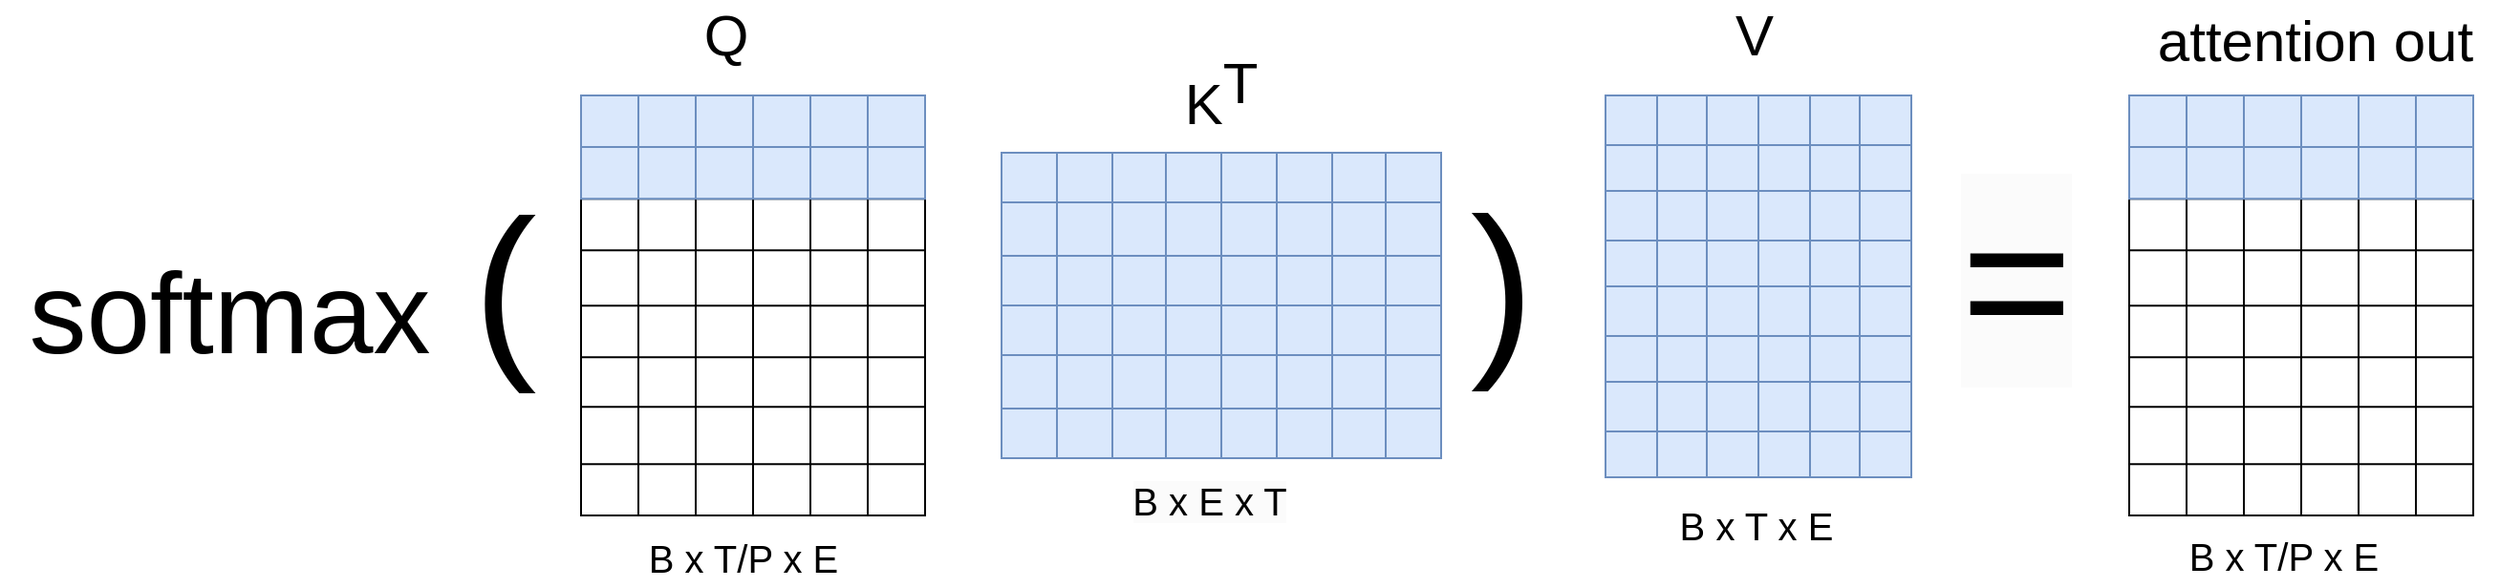 <mxfile version="24.7.17">
  <diagram name="Page-1" id="6n7F6RxqicYcHCwDq3Tq">
    <mxGraphModel dx="3758" dy="1974" grid="1" gridSize="10" guides="1" tooltips="1" connect="1" arrows="1" fold="1" page="1" pageScale="1" pageWidth="827" pageHeight="1169" math="0" shadow="0">
      <root>
        <mxCell id="0" />
        <mxCell id="1" parent="0" />
        <mxCell id="y0iYO_KBNPAnz8YPgkZ9-58" value="Q" style="text;html=1;align=center;verticalAlign=middle;whiteSpace=wrap;rounded=0;fontSize=30;" parent="1" vertex="1">
          <mxGeometry x="-433" y="23" width="50" height="30" as="geometry" />
        </mxCell>
        <mxCell id="y0iYO_KBNPAnz8YPgkZ9-115" value="K&lt;sup style=&quot;font-size: 30px;&quot;&gt;T&lt;/sup&gt;" style="text;html=1;align=center;verticalAlign=middle;whiteSpace=wrap;rounded=0;fontSize=30;" parent="1" vertex="1">
          <mxGeometry x="-174" y="54" width="50" height="30" as="geometry" />
        </mxCell>
        <mxCell id="y0iYO_KBNPAnz8YPgkZ9-359" value="" style="shape=table;startSize=0;container=1;collapsible=0;childLayout=tableLayout;fillColor=#dae8fc;strokeColor=#6c8ebf;" parent="1" vertex="1">
          <mxGeometry x="52" y="70" width="160" height="200" as="geometry" />
        </mxCell>
        <mxCell id="y0iYO_KBNPAnz8YPgkZ9-360" value="" style="shape=tableRow;horizontal=0;startSize=0;swimlaneHead=0;swimlaneBody=0;strokeColor=inherit;top=0;left=0;bottom=0;right=0;collapsible=0;dropTarget=0;fillColor=none;points=[[0,0.5],[1,0.5]];portConstraint=eastwest;" parent="y0iYO_KBNPAnz8YPgkZ9-359" vertex="1">
          <mxGeometry width="160" height="26" as="geometry" />
        </mxCell>
        <mxCell id="y0iYO_KBNPAnz8YPgkZ9-361" value="" style="shape=partialRectangle;html=1;whiteSpace=wrap;connectable=0;strokeColor=inherit;overflow=hidden;fillColor=none;top=0;left=0;bottom=0;right=0;pointerEvents=1;" parent="y0iYO_KBNPAnz8YPgkZ9-360" vertex="1">
          <mxGeometry width="27" height="26" as="geometry">
            <mxRectangle width="27" height="26" as="alternateBounds" />
          </mxGeometry>
        </mxCell>
        <mxCell id="y0iYO_KBNPAnz8YPgkZ9-362" value="" style="shape=partialRectangle;html=1;whiteSpace=wrap;connectable=0;strokeColor=inherit;overflow=hidden;fillColor=none;top=0;left=0;bottom=0;right=0;pointerEvents=1;" parent="y0iYO_KBNPAnz8YPgkZ9-360" vertex="1">
          <mxGeometry x="27" width="26" height="26" as="geometry">
            <mxRectangle width="26" height="26" as="alternateBounds" />
          </mxGeometry>
        </mxCell>
        <mxCell id="y0iYO_KBNPAnz8YPgkZ9-363" value="" style="shape=partialRectangle;html=1;whiteSpace=wrap;connectable=0;strokeColor=inherit;overflow=hidden;fillColor=none;top=0;left=0;bottom=0;right=0;pointerEvents=1;" parent="y0iYO_KBNPAnz8YPgkZ9-360" vertex="1">
          <mxGeometry x="53" width="27" height="26" as="geometry">
            <mxRectangle width="27" height="26" as="alternateBounds" />
          </mxGeometry>
        </mxCell>
        <mxCell id="y0iYO_KBNPAnz8YPgkZ9-364" value="" style="shape=partialRectangle;html=1;whiteSpace=wrap;connectable=0;strokeColor=inherit;overflow=hidden;fillColor=none;top=0;left=0;bottom=0;right=0;pointerEvents=1;" parent="y0iYO_KBNPAnz8YPgkZ9-360" vertex="1">
          <mxGeometry x="80" width="27" height="26" as="geometry">
            <mxRectangle width="27" height="26" as="alternateBounds" />
          </mxGeometry>
        </mxCell>
        <mxCell id="y0iYO_KBNPAnz8YPgkZ9-365" value="" style="shape=partialRectangle;html=1;whiteSpace=wrap;connectable=0;strokeColor=inherit;overflow=hidden;fillColor=none;top=0;left=0;bottom=0;right=0;pointerEvents=1;" parent="y0iYO_KBNPAnz8YPgkZ9-360" vertex="1">
          <mxGeometry x="107" width="26" height="26" as="geometry">
            <mxRectangle width="26" height="26" as="alternateBounds" />
          </mxGeometry>
        </mxCell>
        <mxCell id="y0iYO_KBNPAnz8YPgkZ9-366" value="" style="shape=partialRectangle;html=1;whiteSpace=wrap;connectable=0;strokeColor=inherit;overflow=hidden;fillColor=none;top=0;left=0;bottom=0;right=0;pointerEvents=1;" parent="y0iYO_KBNPAnz8YPgkZ9-360" vertex="1">
          <mxGeometry x="133" width="27" height="26" as="geometry">
            <mxRectangle width="27" height="26" as="alternateBounds" />
          </mxGeometry>
        </mxCell>
        <mxCell id="y0iYO_KBNPAnz8YPgkZ9-367" value="" style="shape=tableRow;horizontal=0;startSize=0;swimlaneHead=0;swimlaneBody=0;strokeColor=inherit;top=0;left=0;bottom=0;right=0;collapsible=0;dropTarget=0;fillColor=none;points=[[0,0.5],[1,0.5]];portConstraint=eastwest;" parent="y0iYO_KBNPAnz8YPgkZ9-359" vertex="1">
          <mxGeometry y="26" width="160" height="24" as="geometry" />
        </mxCell>
        <mxCell id="y0iYO_KBNPAnz8YPgkZ9-368" value="" style="shape=partialRectangle;html=1;whiteSpace=wrap;connectable=0;strokeColor=inherit;overflow=hidden;fillColor=none;top=0;left=0;bottom=0;right=0;pointerEvents=1;" parent="y0iYO_KBNPAnz8YPgkZ9-367" vertex="1">
          <mxGeometry width="27" height="24" as="geometry">
            <mxRectangle width="27" height="24" as="alternateBounds" />
          </mxGeometry>
        </mxCell>
        <mxCell id="y0iYO_KBNPAnz8YPgkZ9-369" value="" style="shape=partialRectangle;html=1;whiteSpace=wrap;connectable=0;strokeColor=inherit;overflow=hidden;fillColor=none;top=0;left=0;bottom=0;right=0;pointerEvents=1;" parent="y0iYO_KBNPAnz8YPgkZ9-367" vertex="1">
          <mxGeometry x="27" width="26" height="24" as="geometry">
            <mxRectangle width="26" height="24" as="alternateBounds" />
          </mxGeometry>
        </mxCell>
        <mxCell id="y0iYO_KBNPAnz8YPgkZ9-370" value="" style="shape=partialRectangle;html=1;whiteSpace=wrap;connectable=0;strokeColor=inherit;overflow=hidden;fillColor=none;top=0;left=0;bottom=0;right=0;pointerEvents=1;" parent="y0iYO_KBNPAnz8YPgkZ9-367" vertex="1">
          <mxGeometry x="53" width="27" height="24" as="geometry">
            <mxRectangle width="27" height="24" as="alternateBounds" />
          </mxGeometry>
        </mxCell>
        <mxCell id="y0iYO_KBNPAnz8YPgkZ9-371" value="" style="shape=partialRectangle;html=1;whiteSpace=wrap;connectable=0;strokeColor=inherit;overflow=hidden;fillColor=none;top=0;left=0;bottom=0;right=0;pointerEvents=1;" parent="y0iYO_KBNPAnz8YPgkZ9-367" vertex="1">
          <mxGeometry x="80" width="27" height="24" as="geometry">
            <mxRectangle width="27" height="24" as="alternateBounds" />
          </mxGeometry>
        </mxCell>
        <mxCell id="y0iYO_KBNPAnz8YPgkZ9-372" value="" style="shape=partialRectangle;html=1;whiteSpace=wrap;connectable=0;strokeColor=inherit;overflow=hidden;fillColor=none;top=0;left=0;bottom=0;right=0;pointerEvents=1;" parent="y0iYO_KBNPAnz8YPgkZ9-367" vertex="1">
          <mxGeometry x="107" width="26" height="24" as="geometry">
            <mxRectangle width="26" height="24" as="alternateBounds" />
          </mxGeometry>
        </mxCell>
        <mxCell id="y0iYO_KBNPAnz8YPgkZ9-373" value="" style="shape=partialRectangle;html=1;whiteSpace=wrap;connectable=0;strokeColor=inherit;overflow=hidden;fillColor=none;top=0;left=0;bottom=0;right=0;pointerEvents=1;" parent="y0iYO_KBNPAnz8YPgkZ9-367" vertex="1">
          <mxGeometry x="133" width="27" height="24" as="geometry">
            <mxRectangle width="27" height="24" as="alternateBounds" />
          </mxGeometry>
        </mxCell>
        <mxCell id="y0iYO_KBNPAnz8YPgkZ9-374" value="" style="shape=tableRow;horizontal=0;startSize=0;swimlaneHead=0;swimlaneBody=0;strokeColor=inherit;top=0;left=0;bottom=0;right=0;collapsible=0;dropTarget=0;fillColor=none;points=[[0,0.5],[1,0.5]];portConstraint=eastwest;" parent="y0iYO_KBNPAnz8YPgkZ9-359" vertex="1">
          <mxGeometry y="50" width="160" height="26" as="geometry" />
        </mxCell>
        <mxCell id="y0iYO_KBNPAnz8YPgkZ9-375" value="" style="shape=partialRectangle;html=1;whiteSpace=wrap;connectable=0;strokeColor=inherit;overflow=hidden;fillColor=none;top=0;left=0;bottom=0;right=0;pointerEvents=1;" parent="y0iYO_KBNPAnz8YPgkZ9-374" vertex="1">
          <mxGeometry width="27" height="26" as="geometry">
            <mxRectangle width="27" height="26" as="alternateBounds" />
          </mxGeometry>
        </mxCell>
        <mxCell id="y0iYO_KBNPAnz8YPgkZ9-376" value="" style="shape=partialRectangle;html=1;whiteSpace=wrap;connectable=0;strokeColor=inherit;overflow=hidden;fillColor=none;top=0;left=0;bottom=0;right=0;pointerEvents=1;" parent="y0iYO_KBNPAnz8YPgkZ9-374" vertex="1">
          <mxGeometry x="27" width="26" height="26" as="geometry">
            <mxRectangle width="26" height="26" as="alternateBounds" />
          </mxGeometry>
        </mxCell>
        <mxCell id="y0iYO_KBNPAnz8YPgkZ9-377" value="" style="shape=partialRectangle;html=1;whiteSpace=wrap;connectable=0;strokeColor=inherit;overflow=hidden;fillColor=none;top=0;left=0;bottom=0;right=0;pointerEvents=1;" parent="y0iYO_KBNPAnz8YPgkZ9-374" vertex="1">
          <mxGeometry x="53" width="27" height="26" as="geometry">
            <mxRectangle width="27" height="26" as="alternateBounds" />
          </mxGeometry>
        </mxCell>
        <mxCell id="y0iYO_KBNPAnz8YPgkZ9-378" value="" style="shape=partialRectangle;html=1;whiteSpace=wrap;connectable=0;strokeColor=inherit;overflow=hidden;fillColor=none;top=0;left=0;bottom=0;right=0;pointerEvents=1;" parent="y0iYO_KBNPAnz8YPgkZ9-374" vertex="1">
          <mxGeometry x="80" width="27" height="26" as="geometry">
            <mxRectangle width="27" height="26" as="alternateBounds" />
          </mxGeometry>
        </mxCell>
        <mxCell id="y0iYO_KBNPAnz8YPgkZ9-379" value="" style="shape=partialRectangle;html=1;whiteSpace=wrap;connectable=0;strokeColor=inherit;overflow=hidden;fillColor=none;top=0;left=0;bottom=0;right=0;pointerEvents=1;" parent="y0iYO_KBNPAnz8YPgkZ9-374" vertex="1">
          <mxGeometry x="107" width="26" height="26" as="geometry">
            <mxRectangle width="26" height="26" as="alternateBounds" />
          </mxGeometry>
        </mxCell>
        <mxCell id="y0iYO_KBNPAnz8YPgkZ9-380" value="" style="shape=partialRectangle;html=1;whiteSpace=wrap;connectable=0;strokeColor=inherit;overflow=hidden;fillColor=none;top=0;left=0;bottom=0;right=0;pointerEvents=1;" parent="y0iYO_KBNPAnz8YPgkZ9-374" vertex="1">
          <mxGeometry x="133" width="27" height="26" as="geometry">
            <mxRectangle width="27" height="26" as="alternateBounds" />
          </mxGeometry>
        </mxCell>
        <mxCell id="y0iYO_KBNPAnz8YPgkZ9-381" value="" style="shape=tableRow;horizontal=0;startSize=0;swimlaneHead=0;swimlaneBody=0;strokeColor=inherit;top=0;left=0;bottom=0;right=0;collapsible=0;dropTarget=0;fillColor=none;points=[[0,0.5],[1,0.5]];portConstraint=eastwest;" parent="y0iYO_KBNPAnz8YPgkZ9-359" vertex="1">
          <mxGeometry y="76" width="160" height="24" as="geometry" />
        </mxCell>
        <mxCell id="y0iYO_KBNPAnz8YPgkZ9-382" value="" style="shape=partialRectangle;html=1;whiteSpace=wrap;connectable=0;strokeColor=inherit;overflow=hidden;fillColor=none;top=0;left=0;bottom=0;right=0;pointerEvents=1;" parent="y0iYO_KBNPAnz8YPgkZ9-381" vertex="1">
          <mxGeometry width="27" height="24" as="geometry">
            <mxRectangle width="27" height="24" as="alternateBounds" />
          </mxGeometry>
        </mxCell>
        <mxCell id="y0iYO_KBNPAnz8YPgkZ9-383" value="" style="shape=partialRectangle;html=1;whiteSpace=wrap;connectable=0;strokeColor=inherit;overflow=hidden;fillColor=none;top=0;left=0;bottom=0;right=0;pointerEvents=1;" parent="y0iYO_KBNPAnz8YPgkZ9-381" vertex="1">
          <mxGeometry x="27" width="26" height="24" as="geometry">
            <mxRectangle width="26" height="24" as="alternateBounds" />
          </mxGeometry>
        </mxCell>
        <mxCell id="y0iYO_KBNPAnz8YPgkZ9-384" value="" style="shape=partialRectangle;html=1;whiteSpace=wrap;connectable=0;strokeColor=inherit;overflow=hidden;fillColor=none;top=0;left=0;bottom=0;right=0;pointerEvents=1;" parent="y0iYO_KBNPAnz8YPgkZ9-381" vertex="1">
          <mxGeometry x="53" width="27" height="24" as="geometry">
            <mxRectangle width="27" height="24" as="alternateBounds" />
          </mxGeometry>
        </mxCell>
        <mxCell id="y0iYO_KBNPAnz8YPgkZ9-385" value="" style="shape=partialRectangle;html=1;whiteSpace=wrap;connectable=0;strokeColor=inherit;overflow=hidden;fillColor=none;top=0;left=0;bottom=0;right=0;pointerEvents=1;" parent="y0iYO_KBNPAnz8YPgkZ9-381" vertex="1">
          <mxGeometry x="80" width="27" height="24" as="geometry">
            <mxRectangle width="27" height="24" as="alternateBounds" />
          </mxGeometry>
        </mxCell>
        <mxCell id="y0iYO_KBNPAnz8YPgkZ9-386" value="" style="shape=partialRectangle;html=1;whiteSpace=wrap;connectable=0;strokeColor=inherit;overflow=hidden;fillColor=none;top=0;left=0;bottom=0;right=0;pointerEvents=1;" parent="y0iYO_KBNPAnz8YPgkZ9-381" vertex="1">
          <mxGeometry x="107" width="26" height="24" as="geometry">
            <mxRectangle width="26" height="24" as="alternateBounds" />
          </mxGeometry>
        </mxCell>
        <mxCell id="y0iYO_KBNPAnz8YPgkZ9-387" value="" style="shape=partialRectangle;html=1;whiteSpace=wrap;connectable=0;strokeColor=inherit;overflow=hidden;fillColor=none;top=0;left=0;bottom=0;right=0;pointerEvents=1;" parent="y0iYO_KBNPAnz8YPgkZ9-381" vertex="1">
          <mxGeometry x="133" width="27" height="24" as="geometry">
            <mxRectangle width="27" height="24" as="alternateBounds" />
          </mxGeometry>
        </mxCell>
        <mxCell id="y0iYO_KBNPAnz8YPgkZ9-388" value="" style="shape=tableRow;horizontal=0;startSize=0;swimlaneHead=0;swimlaneBody=0;strokeColor=inherit;top=0;left=0;bottom=0;right=0;collapsible=0;dropTarget=0;fillColor=none;points=[[0,0.5],[1,0.5]];portConstraint=eastwest;" parent="y0iYO_KBNPAnz8YPgkZ9-359" vertex="1">
          <mxGeometry y="100" width="160" height="26" as="geometry" />
        </mxCell>
        <mxCell id="y0iYO_KBNPAnz8YPgkZ9-389" value="" style="shape=partialRectangle;html=1;whiteSpace=wrap;connectable=0;strokeColor=inherit;overflow=hidden;fillColor=none;top=0;left=0;bottom=0;right=0;pointerEvents=1;" parent="y0iYO_KBNPAnz8YPgkZ9-388" vertex="1">
          <mxGeometry width="27" height="26" as="geometry">
            <mxRectangle width="27" height="26" as="alternateBounds" />
          </mxGeometry>
        </mxCell>
        <mxCell id="y0iYO_KBNPAnz8YPgkZ9-390" value="" style="shape=partialRectangle;html=1;whiteSpace=wrap;connectable=0;strokeColor=inherit;overflow=hidden;fillColor=none;top=0;left=0;bottom=0;right=0;pointerEvents=1;" parent="y0iYO_KBNPAnz8YPgkZ9-388" vertex="1">
          <mxGeometry x="27" width="26" height="26" as="geometry">
            <mxRectangle width="26" height="26" as="alternateBounds" />
          </mxGeometry>
        </mxCell>
        <mxCell id="y0iYO_KBNPAnz8YPgkZ9-391" value="" style="shape=partialRectangle;html=1;whiteSpace=wrap;connectable=0;strokeColor=inherit;overflow=hidden;fillColor=none;top=0;left=0;bottom=0;right=0;pointerEvents=1;" parent="y0iYO_KBNPAnz8YPgkZ9-388" vertex="1">
          <mxGeometry x="53" width="27" height="26" as="geometry">
            <mxRectangle width="27" height="26" as="alternateBounds" />
          </mxGeometry>
        </mxCell>
        <mxCell id="y0iYO_KBNPAnz8YPgkZ9-392" value="" style="shape=partialRectangle;html=1;whiteSpace=wrap;connectable=0;strokeColor=inherit;overflow=hidden;fillColor=none;top=0;left=0;bottom=0;right=0;pointerEvents=1;" parent="y0iYO_KBNPAnz8YPgkZ9-388" vertex="1">
          <mxGeometry x="80" width="27" height="26" as="geometry">
            <mxRectangle width="27" height="26" as="alternateBounds" />
          </mxGeometry>
        </mxCell>
        <mxCell id="y0iYO_KBNPAnz8YPgkZ9-393" value="" style="shape=partialRectangle;html=1;whiteSpace=wrap;connectable=0;strokeColor=inherit;overflow=hidden;fillColor=none;top=0;left=0;bottom=0;right=0;pointerEvents=1;" parent="y0iYO_KBNPAnz8YPgkZ9-388" vertex="1">
          <mxGeometry x="107" width="26" height="26" as="geometry">
            <mxRectangle width="26" height="26" as="alternateBounds" />
          </mxGeometry>
        </mxCell>
        <mxCell id="y0iYO_KBNPAnz8YPgkZ9-394" value="" style="shape=partialRectangle;html=1;whiteSpace=wrap;connectable=0;strokeColor=inherit;overflow=hidden;fillColor=none;top=0;left=0;bottom=0;right=0;pointerEvents=1;" parent="y0iYO_KBNPAnz8YPgkZ9-388" vertex="1">
          <mxGeometry x="133" width="27" height="26" as="geometry">
            <mxRectangle width="27" height="26" as="alternateBounds" />
          </mxGeometry>
        </mxCell>
        <mxCell id="y0iYO_KBNPAnz8YPgkZ9-395" value="" style="shape=tableRow;horizontal=0;startSize=0;swimlaneHead=0;swimlaneBody=0;strokeColor=inherit;top=0;left=0;bottom=0;right=0;collapsible=0;dropTarget=0;fillColor=none;points=[[0,0.5],[1,0.5]];portConstraint=eastwest;" parent="y0iYO_KBNPAnz8YPgkZ9-359" vertex="1">
          <mxGeometry y="126" width="160" height="24" as="geometry" />
        </mxCell>
        <mxCell id="y0iYO_KBNPAnz8YPgkZ9-396" value="" style="shape=partialRectangle;html=1;whiteSpace=wrap;connectable=0;strokeColor=inherit;overflow=hidden;fillColor=none;top=0;left=0;bottom=0;right=0;pointerEvents=1;" parent="y0iYO_KBNPAnz8YPgkZ9-395" vertex="1">
          <mxGeometry width="27" height="24" as="geometry">
            <mxRectangle width="27" height="24" as="alternateBounds" />
          </mxGeometry>
        </mxCell>
        <mxCell id="y0iYO_KBNPAnz8YPgkZ9-397" value="" style="shape=partialRectangle;html=1;whiteSpace=wrap;connectable=0;strokeColor=inherit;overflow=hidden;fillColor=none;top=0;left=0;bottom=0;right=0;pointerEvents=1;" parent="y0iYO_KBNPAnz8YPgkZ9-395" vertex="1">
          <mxGeometry x="27" width="26" height="24" as="geometry">
            <mxRectangle width="26" height="24" as="alternateBounds" />
          </mxGeometry>
        </mxCell>
        <mxCell id="y0iYO_KBNPAnz8YPgkZ9-398" value="" style="shape=partialRectangle;html=1;whiteSpace=wrap;connectable=0;strokeColor=inherit;overflow=hidden;fillColor=none;top=0;left=0;bottom=0;right=0;pointerEvents=1;" parent="y0iYO_KBNPAnz8YPgkZ9-395" vertex="1">
          <mxGeometry x="53" width="27" height="24" as="geometry">
            <mxRectangle width="27" height="24" as="alternateBounds" />
          </mxGeometry>
        </mxCell>
        <mxCell id="y0iYO_KBNPAnz8YPgkZ9-399" value="" style="shape=partialRectangle;html=1;whiteSpace=wrap;connectable=0;strokeColor=inherit;overflow=hidden;fillColor=none;top=0;left=0;bottom=0;right=0;pointerEvents=1;" parent="y0iYO_KBNPAnz8YPgkZ9-395" vertex="1">
          <mxGeometry x="80" width="27" height="24" as="geometry">
            <mxRectangle width="27" height="24" as="alternateBounds" />
          </mxGeometry>
        </mxCell>
        <mxCell id="y0iYO_KBNPAnz8YPgkZ9-400" value="" style="shape=partialRectangle;html=1;whiteSpace=wrap;connectable=0;strokeColor=inherit;overflow=hidden;fillColor=none;top=0;left=0;bottom=0;right=0;pointerEvents=1;" parent="y0iYO_KBNPAnz8YPgkZ9-395" vertex="1">
          <mxGeometry x="107" width="26" height="24" as="geometry">
            <mxRectangle width="26" height="24" as="alternateBounds" />
          </mxGeometry>
        </mxCell>
        <mxCell id="y0iYO_KBNPAnz8YPgkZ9-401" value="" style="shape=partialRectangle;html=1;whiteSpace=wrap;connectable=0;strokeColor=inherit;overflow=hidden;fillColor=none;top=0;left=0;bottom=0;right=0;pointerEvents=1;" parent="y0iYO_KBNPAnz8YPgkZ9-395" vertex="1">
          <mxGeometry x="133" width="27" height="24" as="geometry">
            <mxRectangle width="27" height="24" as="alternateBounds" />
          </mxGeometry>
        </mxCell>
        <mxCell id="y0iYO_KBNPAnz8YPgkZ9-402" value="" style="shape=tableRow;horizontal=0;startSize=0;swimlaneHead=0;swimlaneBody=0;strokeColor=inherit;top=0;left=0;bottom=0;right=0;collapsible=0;dropTarget=0;fillColor=none;points=[[0,0.5],[1,0.5]];portConstraint=eastwest;" parent="y0iYO_KBNPAnz8YPgkZ9-359" vertex="1">
          <mxGeometry y="150" width="160" height="26" as="geometry" />
        </mxCell>
        <mxCell id="y0iYO_KBNPAnz8YPgkZ9-403" value="" style="shape=partialRectangle;html=1;whiteSpace=wrap;connectable=0;strokeColor=inherit;overflow=hidden;fillColor=none;top=0;left=0;bottom=0;right=0;pointerEvents=1;" parent="y0iYO_KBNPAnz8YPgkZ9-402" vertex="1">
          <mxGeometry width="27" height="26" as="geometry">
            <mxRectangle width="27" height="26" as="alternateBounds" />
          </mxGeometry>
        </mxCell>
        <mxCell id="y0iYO_KBNPAnz8YPgkZ9-404" value="" style="shape=partialRectangle;html=1;whiteSpace=wrap;connectable=0;strokeColor=inherit;overflow=hidden;fillColor=none;top=0;left=0;bottom=0;right=0;pointerEvents=1;" parent="y0iYO_KBNPAnz8YPgkZ9-402" vertex="1">
          <mxGeometry x="27" width="26" height="26" as="geometry">
            <mxRectangle width="26" height="26" as="alternateBounds" />
          </mxGeometry>
        </mxCell>
        <mxCell id="y0iYO_KBNPAnz8YPgkZ9-405" value="" style="shape=partialRectangle;html=1;whiteSpace=wrap;connectable=0;strokeColor=inherit;overflow=hidden;fillColor=none;top=0;left=0;bottom=0;right=0;pointerEvents=1;" parent="y0iYO_KBNPAnz8YPgkZ9-402" vertex="1">
          <mxGeometry x="53" width="27" height="26" as="geometry">
            <mxRectangle width="27" height="26" as="alternateBounds" />
          </mxGeometry>
        </mxCell>
        <mxCell id="y0iYO_KBNPAnz8YPgkZ9-406" value="" style="shape=partialRectangle;html=1;whiteSpace=wrap;connectable=0;strokeColor=inherit;overflow=hidden;fillColor=none;top=0;left=0;bottom=0;right=0;pointerEvents=1;" parent="y0iYO_KBNPAnz8YPgkZ9-402" vertex="1">
          <mxGeometry x="80" width="27" height="26" as="geometry">
            <mxRectangle width="27" height="26" as="alternateBounds" />
          </mxGeometry>
        </mxCell>
        <mxCell id="y0iYO_KBNPAnz8YPgkZ9-407" value="" style="shape=partialRectangle;html=1;whiteSpace=wrap;connectable=0;strokeColor=inherit;overflow=hidden;fillColor=none;top=0;left=0;bottom=0;right=0;pointerEvents=1;" parent="y0iYO_KBNPAnz8YPgkZ9-402" vertex="1">
          <mxGeometry x="107" width="26" height="26" as="geometry">
            <mxRectangle width="26" height="26" as="alternateBounds" />
          </mxGeometry>
        </mxCell>
        <mxCell id="y0iYO_KBNPAnz8YPgkZ9-408" value="" style="shape=partialRectangle;html=1;whiteSpace=wrap;connectable=0;strokeColor=inherit;overflow=hidden;fillColor=none;top=0;left=0;bottom=0;right=0;pointerEvents=1;" parent="y0iYO_KBNPAnz8YPgkZ9-402" vertex="1">
          <mxGeometry x="133" width="27" height="26" as="geometry">
            <mxRectangle width="27" height="26" as="alternateBounds" />
          </mxGeometry>
        </mxCell>
        <mxCell id="y0iYO_KBNPAnz8YPgkZ9-409" value="" style="shape=tableRow;horizontal=0;startSize=0;swimlaneHead=0;swimlaneBody=0;strokeColor=inherit;top=0;left=0;bottom=0;right=0;collapsible=0;dropTarget=0;fillColor=none;points=[[0,0.5],[1,0.5]];portConstraint=eastwest;" parent="y0iYO_KBNPAnz8YPgkZ9-359" vertex="1">
          <mxGeometry y="176" width="160" height="24" as="geometry" />
        </mxCell>
        <mxCell id="y0iYO_KBNPAnz8YPgkZ9-410" value="" style="shape=partialRectangle;html=1;whiteSpace=wrap;connectable=0;strokeColor=inherit;overflow=hidden;fillColor=none;top=0;left=0;bottom=0;right=0;pointerEvents=1;" parent="y0iYO_KBNPAnz8YPgkZ9-409" vertex="1">
          <mxGeometry width="27" height="24" as="geometry">
            <mxRectangle width="27" height="24" as="alternateBounds" />
          </mxGeometry>
        </mxCell>
        <mxCell id="y0iYO_KBNPAnz8YPgkZ9-411" value="" style="shape=partialRectangle;html=1;whiteSpace=wrap;connectable=0;strokeColor=inherit;overflow=hidden;fillColor=none;top=0;left=0;bottom=0;right=0;pointerEvents=1;" parent="y0iYO_KBNPAnz8YPgkZ9-409" vertex="1">
          <mxGeometry x="27" width="26" height="24" as="geometry">
            <mxRectangle width="26" height="24" as="alternateBounds" />
          </mxGeometry>
        </mxCell>
        <mxCell id="y0iYO_KBNPAnz8YPgkZ9-412" value="" style="shape=partialRectangle;html=1;whiteSpace=wrap;connectable=0;strokeColor=inherit;overflow=hidden;fillColor=none;top=0;left=0;bottom=0;right=0;pointerEvents=1;" parent="y0iYO_KBNPAnz8YPgkZ9-409" vertex="1">
          <mxGeometry x="53" width="27" height="24" as="geometry">
            <mxRectangle width="27" height="24" as="alternateBounds" />
          </mxGeometry>
        </mxCell>
        <mxCell id="y0iYO_KBNPAnz8YPgkZ9-413" value="" style="shape=partialRectangle;html=1;whiteSpace=wrap;connectable=0;strokeColor=inherit;overflow=hidden;fillColor=none;top=0;left=0;bottom=0;right=0;pointerEvents=1;" parent="y0iYO_KBNPAnz8YPgkZ9-409" vertex="1">
          <mxGeometry x="80" width="27" height="24" as="geometry">
            <mxRectangle width="27" height="24" as="alternateBounds" />
          </mxGeometry>
        </mxCell>
        <mxCell id="y0iYO_KBNPAnz8YPgkZ9-414" value="" style="shape=partialRectangle;html=1;whiteSpace=wrap;connectable=0;strokeColor=inherit;overflow=hidden;fillColor=none;top=0;left=0;bottom=0;right=0;pointerEvents=1;" parent="y0iYO_KBNPAnz8YPgkZ9-409" vertex="1">
          <mxGeometry x="107" width="26" height="24" as="geometry">
            <mxRectangle width="26" height="24" as="alternateBounds" />
          </mxGeometry>
        </mxCell>
        <mxCell id="y0iYO_KBNPAnz8YPgkZ9-415" value="" style="shape=partialRectangle;html=1;whiteSpace=wrap;connectable=0;strokeColor=inherit;overflow=hidden;fillColor=none;top=0;left=0;bottom=0;right=0;pointerEvents=1;" parent="y0iYO_KBNPAnz8YPgkZ9-409" vertex="1">
          <mxGeometry x="133" width="27" height="24" as="geometry">
            <mxRectangle width="27" height="24" as="alternateBounds" />
          </mxGeometry>
        </mxCell>
        <mxCell id="y0iYO_KBNPAnz8YPgkZ9-416" value="V" style="text;html=1;align=center;verticalAlign=middle;whiteSpace=wrap;rounded=0;fontSize=30;" parent="1" vertex="1">
          <mxGeometry x="105" y="23" width="50" height="30" as="geometry" />
        </mxCell>
        <mxCell id="y0iYO_KBNPAnz8YPgkZ9-417" value="B x T/P x E" style="text;html=1;align=center;verticalAlign=middle;whiteSpace=wrap;rounded=0;fontSize=20;" parent="1" vertex="1">
          <mxGeometry x="-464" y="297" width="130" height="30" as="geometry" />
        </mxCell>
        <mxCell id="y0iYO_KBNPAnz8YPgkZ9-418" value="&lt;span style=&quot;color: rgb(0, 0, 0); font-family: Helvetica; font-size: 20px; font-style: normal; font-variant-ligatures: normal; font-variant-caps: normal; font-weight: 400; letter-spacing: normal; orphans: 2; text-align: center; text-indent: 0px; text-transform: none; widows: 2; word-spacing: 0px; -webkit-text-stroke-width: 0px; white-space: normal; background-color: rgb(251, 251, 251); text-decoration-thickness: initial; text-decoration-style: initial; text-decoration-color: initial; float: none; display: inline !important;&quot;&gt;B x E x T&lt;/span&gt;" style="text;html=1;align=center;verticalAlign=middle;whiteSpace=wrap;rounded=0;fontSize=20;" parent="1" vertex="1">
          <mxGeometry x="-215" y="267" width="120" height="30" as="geometry" />
        </mxCell>
        <mxCell id="y0iYO_KBNPAnz8YPgkZ9-419" value="B x T x E" style="text;html=1;align=center;verticalAlign=middle;whiteSpace=wrap;rounded=0;fontSize=20;" parent="1" vertex="1">
          <mxGeometry x="81" y="280" width="100" height="30" as="geometry" />
        </mxCell>
        <mxCell id="y0iYO_KBNPAnz8YPgkZ9-569" value="" style="shape=table;startSize=0;container=1;collapsible=0;childLayout=tableLayout;fillColor=#dae8fc;strokeColor=#6c8ebf;" parent="1" vertex="1">
          <mxGeometry x="-264" y="100" width="230" height="160" as="geometry" />
        </mxCell>
        <mxCell id="y0iYO_KBNPAnz8YPgkZ9-570" value="" style="shape=tableRow;horizontal=0;startSize=0;swimlaneHead=0;swimlaneBody=0;strokeColor=inherit;top=0;left=0;bottom=0;right=0;collapsible=0;dropTarget=0;fillColor=none;points=[[0,0.5],[1,0.5]];portConstraint=eastwest;" parent="y0iYO_KBNPAnz8YPgkZ9-569" vertex="1">
          <mxGeometry width="230" height="26" as="geometry" />
        </mxCell>
        <mxCell id="y0iYO_KBNPAnz8YPgkZ9-571" value="" style="shape=partialRectangle;html=1;whiteSpace=wrap;connectable=0;strokeColor=inherit;overflow=hidden;fillColor=none;top=0;left=0;bottom=0;right=0;pointerEvents=1;" parent="y0iYO_KBNPAnz8YPgkZ9-570" vertex="1">
          <mxGeometry width="29" height="26" as="geometry">
            <mxRectangle width="29" height="26" as="alternateBounds" />
          </mxGeometry>
        </mxCell>
        <mxCell id="y0iYO_KBNPAnz8YPgkZ9-572" value="" style="shape=partialRectangle;html=1;whiteSpace=wrap;connectable=0;strokeColor=inherit;overflow=hidden;fillColor=none;top=0;left=0;bottom=0;right=0;pointerEvents=1;" parent="y0iYO_KBNPAnz8YPgkZ9-570" vertex="1">
          <mxGeometry x="29" width="29" height="26" as="geometry">
            <mxRectangle width="29" height="26" as="alternateBounds" />
          </mxGeometry>
        </mxCell>
        <mxCell id="y0iYO_KBNPAnz8YPgkZ9-573" value="" style="shape=partialRectangle;html=1;whiteSpace=wrap;connectable=0;strokeColor=inherit;overflow=hidden;fillColor=none;top=0;left=0;bottom=0;right=0;pointerEvents=1;" parent="y0iYO_KBNPAnz8YPgkZ9-570" vertex="1">
          <mxGeometry x="58" width="28" height="26" as="geometry">
            <mxRectangle width="28" height="26" as="alternateBounds" />
          </mxGeometry>
        </mxCell>
        <mxCell id="y0iYO_KBNPAnz8YPgkZ9-574" value="" style="shape=partialRectangle;html=1;whiteSpace=wrap;connectable=0;strokeColor=inherit;overflow=hidden;fillColor=none;top=0;left=0;bottom=0;right=0;pointerEvents=1;" parent="y0iYO_KBNPAnz8YPgkZ9-570" vertex="1">
          <mxGeometry x="86" width="29" height="26" as="geometry">
            <mxRectangle width="29" height="26" as="alternateBounds" />
          </mxGeometry>
        </mxCell>
        <mxCell id="y0iYO_KBNPAnz8YPgkZ9-575" value="" style="shape=partialRectangle;html=1;whiteSpace=wrap;connectable=0;strokeColor=inherit;overflow=hidden;fillColor=none;top=0;left=0;bottom=0;right=0;pointerEvents=1;" parent="y0iYO_KBNPAnz8YPgkZ9-570" vertex="1">
          <mxGeometry x="115" width="29" height="26" as="geometry">
            <mxRectangle width="29" height="26" as="alternateBounds" />
          </mxGeometry>
        </mxCell>
        <mxCell id="y0iYO_KBNPAnz8YPgkZ9-576" value="" style="shape=partialRectangle;html=1;whiteSpace=wrap;connectable=0;strokeColor=inherit;overflow=hidden;fillColor=none;top=0;left=0;bottom=0;right=0;pointerEvents=1;" parent="y0iYO_KBNPAnz8YPgkZ9-570" vertex="1">
          <mxGeometry x="144" width="29" height="26" as="geometry">
            <mxRectangle width="29" height="26" as="alternateBounds" />
          </mxGeometry>
        </mxCell>
        <mxCell id="y0iYO_KBNPAnz8YPgkZ9-577" value="" style="shape=partialRectangle;html=1;whiteSpace=wrap;connectable=0;strokeColor=inherit;overflow=hidden;fillColor=none;top=0;left=0;bottom=0;right=0;pointerEvents=1;" parent="y0iYO_KBNPAnz8YPgkZ9-570" vertex="1">
          <mxGeometry x="173" width="28" height="26" as="geometry">
            <mxRectangle width="28" height="26" as="alternateBounds" />
          </mxGeometry>
        </mxCell>
        <mxCell id="y0iYO_KBNPAnz8YPgkZ9-578" value="" style="shape=partialRectangle;html=1;whiteSpace=wrap;connectable=0;strokeColor=inherit;overflow=hidden;fillColor=none;top=0;left=0;bottom=0;right=0;pointerEvents=1;" parent="y0iYO_KBNPAnz8YPgkZ9-570" vertex="1">
          <mxGeometry x="201" width="29" height="26" as="geometry">
            <mxRectangle width="29" height="26" as="alternateBounds" />
          </mxGeometry>
        </mxCell>
        <mxCell id="y0iYO_KBNPAnz8YPgkZ9-579" value="" style="shape=tableRow;horizontal=0;startSize=0;swimlaneHead=0;swimlaneBody=0;strokeColor=inherit;top=0;left=0;bottom=0;right=0;collapsible=0;dropTarget=0;fillColor=none;points=[[0,0.5],[1,0.5]];portConstraint=eastwest;" parent="y0iYO_KBNPAnz8YPgkZ9-569" vertex="1">
          <mxGeometry y="26" width="230" height="28" as="geometry" />
        </mxCell>
        <mxCell id="y0iYO_KBNPAnz8YPgkZ9-580" value="" style="shape=partialRectangle;html=1;whiteSpace=wrap;connectable=0;strokeColor=inherit;overflow=hidden;fillColor=none;top=0;left=0;bottom=0;right=0;pointerEvents=1;" parent="y0iYO_KBNPAnz8YPgkZ9-579" vertex="1">
          <mxGeometry width="29" height="28" as="geometry">
            <mxRectangle width="29" height="28" as="alternateBounds" />
          </mxGeometry>
        </mxCell>
        <mxCell id="y0iYO_KBNPAnz8YPgkZ9-581" value="" style="shape=partialRectangle;html=1;whiteSpace=wrap;connectable=0;strokeColor=inherit;overflow=hidden;fillColor=none;top=0;left=0;bottom=0;right=0;pointerEvents=1;" parent="y0iYO_KBNPAnz8YPgkZ9-579" vertex="1">
          <mxGeometry x="29" width="29" height="28" as="geometry">
            <mxRectangle width="29" height="28" as="alternateBounds" />
          </mxGeometry>
        </mxCell>
        <mxCell id="y0iYO_KBNPAnz8YPgkZ9-582" value="" style="shape=partialRectangle;html=1;whiteSpace=wrap;connectable=0;strokeColor=inherit;overflow=hidden;fillColor=none;top=0;left=0;bottom=0;right=0;pointerEvents=1;" parent="y0iYO_KBNPAnz8YPgkZ9-579" vertex="1">
          <mxGeometry x="58" width="28" height="28" as="geometry">
            <mxRectangle width="28" height="28" as="alternateBounds" />
          </mxGeometry>
        </mxCell>
        <mxCell id="y0iYO_KBNPAnz8YPgkZ9-583" value="" style="shape=partialRectangle;html=1;whiteSpace=wrap;connectable=0;strokeColor=inherit;overflow=hidden;fillColor=none;top=0;left=0;bottom=0;right=0;pointerEvents=1;" parent="y0iYO_KBNPAnz8YPgkZ9-579" vertex="1">
          <mxGeometry x="86" width="29" height="28" as="geometry">
            <mxRectangle width="29" height="28" as="alternateBounds" />
          </mxGeometry>
        </mxCell>
        <mxCell id="y0iYO_KBNPAnz8YPgkZ9-584" value="" style="shape=partialRectangle;html=1;whiteSpace=wrap;connectable=0;strokeColor=inherit;overflow=hidden;fillColor=none;top=0;left=0;bottom=0;right=0;pointerEvents=1;" parent="y0iYO_KBNPAnz8YPgkZ9-579" vertex="1">
          <mxGeometry x="115" width="29" height="28" as="geometry">
            <mxRectangle width="29" height="28" as="alternateBounds" />
          </mxGeometry>
        </mxCell>
        <mxCell id="y0iYO_KBNPAnz8YPgkZ9-585" value="" style="shape=partialRectangle;html=1;whiteSpace=wrap;connectable=0;strokeColor=inherit;overflow=hidden;fillColor=none;top=0;left=0;bottom=0;right=0;pointerEvents=1;" parent="y0iYO_KBNPAnz8YPgkZ9-579" vertex="1">
          <mxGeometry x="144" width="29" height="28" as="geometry">
            <mxRectangle width="29" height="28" as="alternateBounds" />
          </mxGeometry>
        </mxCell>
        <mxCell id="y0iYO_KBNPAnz8YPgkZ9-586" value="" style="shape=partialRectangle;html=1;whiteSpace=wrap;connectable=0;strokeColor=inherit;overflow=hidden;fillColor=none;top=0;left=0;bottom=0;right=0;pointerEvents=1;" parent="y0iYO_KBNPAnz8YPgkZ9-579" vertex="1">
          <mxGeometry x="173" width="28" height="28" as="geometry">
            <mxRectangle width="28" height="28" as="alternateBounds" />
          </mxGeometry>
        </mxCell>
        <mxCell id="y0iYO_KBNPAnz8YPgkZ9-587" value="" style="shape=partialRectangle;html=1;whiteSpace=wrap;connectable=0;strokeColor=inherit;overflow=hidden;fillColor=none;top=0;left=0;bottom=0;right=0;pointerEvents=1;" parent="y0iYO_KBNPAnz8YPgkZ9-579" vertex="1">
          <mxGeometry x="201" width="29" height="28" as="geometry">
            <mxRectangle width="29" height="28" as="alternateBounds" />
          </mxGeometry>
        </mxCell>
        <mxCell id="y0iYO_KBNPAnz8YPgkZ9-588" value="" style="shape=tableRow;horizontal=0;startSize=0;swimlaneHead=0;swimlaneBody=0;strokeColor=inherit;top=0;left=0;bottom=0;right=0;collapsible=0;dropTarget=0;fillColor=none;points=[[0,0.5],[1,0.5]];portConstraint=eastwest;" parent="y0iYO_KBNPAnz8YPgkZ9-569" vertex="1">
          <mxGeometry y="54" width="230" height="26" as="geometry" />
        </mxCell>
        <mxCell id="y0iYO_KBNPAnz8YPgkZ9-589" value="" style="shape=partialRectangle;html=1;whiteSpace=wrap;connectable=0;strokeColor=inherit;overflow=hidden;fillColor=none;top=0;left=0;bottom=0;right=0;pointerEvents=1;" parent="y0iYO_KBNPAnz8YPgkZ9-588" vertex="1">
          <mxGeometry width="29" height="26" as="geometry">
            <mxRectangle width="29" height="26" as="alternateBounds" />
          </mxGeometry>
        </mxCell>
        <mxCell id="y0iYO_KBNPAnz8YPgkZ9-590" value="" style="shape=partialRectangle;html=1;whiteSpace=wrap;connectable=0;strokeColor=inherit;overflow=hidden;fillColor=none;top=0;left=0;bottom=0;right=0;pointerEvents=1;" parent="y0iYO_KBNPAnz8YPgkZ9-588" vertex="1">
          <mxGeometry x="29" width="29" height="26" as="geometry">
            <mxRectangle width="29" height="26" as="alternateBounds" />
          </mxGeometry>
        </mxCell>
        <mxCell id="y0iYO_KBNPAnz8YPgkZ9-591" value="" style="shape=partialRectangle;html=1;whiteSpace=wrap;connectable=0;strokeColor=inherit;overflow=hidden;fillColor=none;top=0;left=0;bottom=0;right=0;pointerEvents=1;" parent="y0iYO_KBNPAnz8YPgkZ9-588" vertex="1">
          <mxGeometry x="58" width="28" height="26" as="geometry">
            <mxRectangle width="28" height="26" as="alternateBounds" />
          </mxGeometry>
        </mxCell>
        <mxCell id="y0iYO_KBNPAnz8YPgkZ9-592" value="" style="shape=partialRectangle;html=1;whiteSpace=wrap;connectable=0;strokeColor=inherit;overflow=hidden;fillColor=none;top=0;left=0;bottom=0;right=0;pointerEvents=1;" parent="y0iYO_KBNPAnz8YPgkZ9-588" vertex="1">
          <mxGeometry x="86" width="29" height="26" as="geometry">
            <mxRectangle width="29" height="26" as="alternateBounds" />
          </mxGeometry>
        </mxCell>
        <mxCell id="y0iYO_KBNPAnz8YPgkZ9-593" value="" style="shape=partialRectangle;html=1;whiteSpace=wrap;connectable=0;strokeColor=inherit;overflow=hidden;fillColor=none;top=0;left=0;bottom=0;right=0;pointerEvents=1;" parent="y0iYO_KBNPAnz8YPgkZ9-588" vertex="1">
          <mxGeometry x="115" width="29" height="26" as="geometry">
            <mxRectangle width="29" height="26" as="alternateBounds" />
          </mxGeometry>
        </mxCell>
        <mxCell id="y0iYO_KBNPAnz8YPgkZ9-594" value="" style="shape=partialRectangle;html=1;whiteSpace=wrap;connectable=0;strokeColor=inherit;overflow=hidden;fillColor=none;top=0;left=0;bottom=0;right=0;pointerEvents=1;" parent="y0iYO_KBNPAnz8YPgkZ9-588" vertex="1">
          <mxGeometry x="144" width="29" height="26" as="geometry">
            <mxRectangle width="29" height="26" as="alternateBounds" />
          </mxGeometry>
        </mxCell>
        <mxCell id="y0iYO_KBNPAnz8YPgkZ9-595" value="" style="shape=partialRectangle;html=1;whiteSpace=wrap;connectable=0;strokeColor=inherit;overflow=hidden;fillColor=none;top=0;left=0;bottom=0;right=0;pointerEvents=1;" parent="y0iYO_KBNPAnz8YPgkZ9-588" vertex="1">
          <mxGeometry x="173" width="28" height="26" as="geometry">
            <mxRectangle width="28" height="26" as="alternateBounds" />
          </mxGeometry>
        </mxCell>
        <mxCell id="y0iYO_KBNPAnz8YPgkZ9-596" value="" style="shape=partialRectangle;html=1;whiteSpace=wrap;connectable=0;strokeColor=inherit;overflow=hidden;fillColor=none;top=0;left=0;bottom=0;right=0;pointerEvents=1;" parent="y0iYO_KBNPAnz8YPgkZ9-588" vertex="1">
          <mxGeometry x="201" width="29" height="26" as="geometry">
            <mxRectangle width="29" height="26" as="alternateBounds" />
          </mxGeometry>
        </mxCell>
        <mxCell id="y0iYO_KBNPAnz8YPgkZ9-597" value="" style="shape=tableRow;horizontal=0;startSize=0;swimlaneHead=0;swimlaneBody=0;strokeColor=inherit;top=0;left=0;bottom=0;right=0;collapsible=0;dropTarget=0;fillColor=none;points=[[0,0.5],[1,0.5]];portConstraint=eastwest;" parent="y0iYO_KBNPAnz8YPgkZ9-569" vertex="1">
          <mxGeometry y="80" width="230" height="26" as="geometry" />
        </mxCell>
        <mxCell id="y0iYO_KBNPAnz8YPgkZ9-598" value="" style="shape=partialRectangle;html=1;whiteSpace=wrap;connectable=0;strokeColor=inherit;overflow=hidden;fillColor=none;top=0;left=0;bottom=0;right=0;pointerEvents=1;" parent="y0iYO_KBNPAnz8YPgkZ9-597" vertex="1">
          <mxGeometry width="29" height="26" as="geometry">
            <mxRectangle width="29" height="26" as="alternateBounds" />
          </mxGeometry>
        </mxCell>
        <mxCell id="y0iYO_KBNPAnz8YPgkZ9-599" value="" style="shape=partialRectangle;html=1;whiteSpace=wrap;connectable=0;strokeColor=inherit;overflow=hidden;fillColor=none;top=0;left=0;bottom=0;right=0;pointerEvents=1;" parent="y0iYO_KBNPAnz8YPgkZ9-597" vertex="1">
          <mxGeometry x="29" width="29" height="26" as="geometry">
            <mxRectangle width="29" height="26" as="alternateBounds" />
          </mxGeometry>
        </mxCell>
        <mxCell id="y0iYO_KBNPAnz8YPgkZ9-600" value="" style="shape=partialRectangle;html=1;whiteSpace=wrap;connectable=0;strokeColor=inherit;overflow=hidden;fillColor=none;top=0;left=0;bottom=0;right=0;pointerEvents=1;" parent="y0iYO_KBNPAnz8YPgkZ9-597" vertex="1">
          <mxGeometry x="58" width="28" height="26" as="geometry">
            <mxRectangle width="28" height="26" as="alternateBounds" />
          </mxGeometry>
        </mxCell>
        <mxCell id="y0iYO_KBNPAnz8YPgkZ9-601" value="" style="shape=partialRectangle;html=1;whiteSpace=wrap;connectable=0;strokeColor=inherit;overflow=hidden;fillColor=none;top=0;left=0;bottom=0;right=0;pointerEvents=1;" parent="y0iYO_KBNPAnz8YPgkZ9-597" vertex="1">
          <mxGeometry x="86" width="29" height="26" as="geometry">
            <mxRectangle width="29" height="26" as="alternateBounds" />
          </mxGeometry>
        </mxCell>
        <mxCell id="y0iYO_KBNPAnz8YPgkZ9-602" value="" style="shape=partialRectangle;html=1;whiteSpace=wrap;connectable=0;strokeColor=inherit;overflow=hidden;fillColor=none;top=0;left=0;bottom=0;right=0;pointerEvents=1;" parent="y0iYO_KBNPAnz8YPgkZ9-597" vertex="1">
          <mxGeometry x="115" width="29" height="26" as="geometry">
            <mxRectangle width="29" height="26" as="alternateBounds" />
          </mxGeometry>
        </mxCell>
        <mxCell id="y0iYO_KBNPAnz8YPgkZ9-603" value="" style="shape=partialRectangle;html=1;whiteSpace=wrap;connectable=0;strokeColor=inherit;overflow=hidden;fillColor=none;top=0;left=0;bottom=0;right=0;pointerEvents=1;" parent="y0iYO_KBNPAnz8YPgkZ9-597" vertex="1">
          <mxGeometry x="144" width="29" height="26" as="geometry">
            <mxRectangle width="29" height="26" as="alternateBounds" />
          </mxGeometry>
        </mxCell>
        <mxCell id="y0iYO_KBNPAnz8YPgkZ9-604" value="" style="shape=partialRectangle;html=1;whiteSpace=wrap;connectable=0;strokeColor=inherit;overflow=hidden;fillColor=none;top=0;left=0;bottom=0;right=0;pointerEvents=1;" parent="y0iYO_KBNPAnz8YPgkZ9-597" vertex="1">
          <mxGeometry x="173" width="28" height="26" as="geometry">
            <mxRectangle width="28" height="26" as="alternateBounds" />
          </mxGeometry>
        </mxCell>
        <mxCell id="y0iYO_KBNPAnz8YPgkZ9-605" value="" style="shape=partialRectangle;html=1;whiteSpace=wrap;connectable=0;strokeColor=inherit;overflow=hidden;fillColor=none;top=0;left=0;bottom=0;right=0;pointerEvents=1;" parent="y0iYO_KBNPAnz8YPgkZ9-597" vertex="1">
          <mxGeometry x="201" width="29" height="26" as="geometry">
            <mxRectangle width="29" height="26" as="alternateBounds" />
          </mxGeometry>
        </mxCell>
        <mxCell id="y0iYO_KBNPAnz8YPgkZ9-606" value="" style="shape=tableRow;horizontal=0;startSize=0;swimlaneHead=0;swimlaneBody=0;strokeColor=inherit;top=0;left=0;bottom=0;right=0;collapsible=0;dropTarget=0;fillColor=none;points=[[0,0.5],[1,0.5]];portConstraint=eastwest;" parent="y0iYO_KBNPAnz8YPgkZ9-569" vertex="1">
          <mxGeometry y="106" width="230" height="28" as="geometry" />
        </mxCell>
        <mxCell id="y0iYO_KBNPAnz8YPgkZ9-607" value="" style="shape=partialRectangle;html=1;whiteSpace=wrap;connectable=0;strokeColor=inherit;overflow=hidden;fillColor=none;top=0;left=0;bottom=0;right=0;pointerEvents=1;" parent="y0iYO_KBNPAnz8YPgkZ9-606" vertex="1">
          <mxGeometry width="29" height="28" as="geometry">
            <mxRectangle width="29" height="28" as="alternateBounds" />
          </mxGeometry>
        </mxCell>
        <mxCell id="y0iYO_KBNPAnz8YPgkZ9-608" value="" style="shape=partialRectangle;html=1;whiteSpace=wrap;connectable=0;strokeColor=inherit;overflow=hidden;fillColor=none;top=0;left=0;bottom=0;right=0;pointerEvents=1;" parent="y0iYO_KBNPAnz8YPgkZ9-606" vertex="1">
          <mxGeometry x="29" width="29" height="28" as="geometry">
            <mxRectangle width="29" height="28" as="alternateBounds" />
          </mxGeometry>
        </mxCell>
        <mxCell id="y0iYO_KBNPAnz8YPgkZ9-609" value="" style="shape=partialRectangle;html=1;whiteSpace=wrap;connectable=0;strokeColor=inherit;overflow=hidden;fillColor=none;top=0;left=0;bottom=0;right=0;pointerEvents=1;" parent="y0iYO_KBNPAnz8YPgkZ9-606" vertex="1">
          <mxGeometry x="58" width="28" height="28" as="geometry">
            <mxRectangle width="28" height="28" as="alternateBounds" />
          </mxGeometry>
        </mxCell>
        <mxCell id="y0iYO_KBNPAnz8YPgkZ9-610" value="" style="shape=partialRectangle;html=1;whiteSpace=wrap;connectable=0;strokeColor=inherit;overflow=hidden;fillColor=none;top=0;left=0;bottom=0;right=0;pointerEvents=1;" parent="y0iYO_KBNPAnz8YPgkZ9-606" vertex="1">
          <mxGeometry x="86" width="29" height="28" as="geometry">
            <mxRectangle width="29" height="28" as="alternateBounds" />
          </mxGeometry>
        </mxCell>
        <mxCell id="y0iYO_KBNPAnz8YPgkZ9-611" value="" style="shape=partialRectangle;html=1;whiteSpace=wrap;connectable=0;strokeColor=inherit;overflow=hidden;fillColor=none;top=0;left=0;bottom=0;right=0;pointerEvents=1;" parent="y0iYO_KBNPAnz8YPgkZ9-606" vertex="1">
          <mxGeometry x="115" width="29" height="28" as="geometry">
            <mxRectangle width="29" height="28" as="alternateBounds" />
          </mxGeometry>
        </mxCell>
        <mxCell id="y0iYO_KBNPAnz8YPgkZ9-612" value="" style="shape=partialRectangle;html=1;whiteSpace=wrap;connectable=0;strokeColor=inherit;overflow=hidden;fillColor=none;top=0;left=0;bottom=0;right=0;pointerEvents=1;" parent="y0iYO_KBNPAnz8YPgkZ9-606" vertex="1">
          <mxGeometry x="144" width="29" height="28" as="geometry">
            <mxRectangle width="29" height="28" as="alternateBounds" />
          </mxGeometry>
        </mxCell>
        <mxCell id="y0iYO_KBNPAnz8YPgkZ9-613" value="" style="shape=partialRectangle;html=1;whiteSpace=wrap;connectable=0;strokeColor=inherit;overflow=hidden;fillColor=none;top=0;left=0;bottom=0;right=0;pointerEvents=1;" parent="y0iYO_KBNPAnz8YPgkZ9-606" vertex="1">
          <mxGeometry x="173" width="28" height="28" as="geometry">
            <mxRectangle width="28" height="28" as="alternateBounds" />
          </mxGeometry>
        </mxCell>
        <mxCell id="y0iYO_KBNPAnz8YPgkZ9-614" value="" style="shape=partialRectangle;html=1;whiteSpace=wrap;connectable=0;strokeColor=inherit;overflow=hidden;fillColor=none;top=0;left=0;bottom=0;right=0;pointerEvents=1;" parent="y0iYO_KBNPAnz8YPgkZ9-606" vertex="1">
          <mxGeometry x="201" width="29" height="28" as="geometry">
            <mxRectangle width="29" height="28" as="alternateBounds" />
          </mxGeometry>
        </mxCell>
        <mxCell id="y0iYO_KBNPAnz8YPgkZ9-615" value="" style="shape=tableRow;horizontal=0;startSize=0;swimlaneHead=0;swimlaneBody=0;strokeColor=inherit;top=0;left=0;bottom=0;right=0;collapsible=0;dropTarget=0;fillColor=none;points=[[0,0.5],[1,0.5]];portConstraint=eastwest;" parent="y0iYO_KBNPAnz8YPgkZ9-569" vertex="1">
          <mxGeometry y="134" width="230" height="26" as="geometry" />
        </mxCell>
        <mxCell id="y0iYO_KBNPAnz8YPgkZ9-616" value="" style="shape=partialRectangle;html=1;whiteSpace=wrap;connectable=0;strokeColor=inherit;overflow=hidden;fillColor=none;top=0;left=0;bottom=0;right=0;pointerEvents=1;" parent="y0iYO_KBNPAnz8YPgkZ9-615" vertex="1">
          <mxGeometry width="29" height="26" as="geometry">
            <mxRectangle width="29" height="26" as="alternateBounds" />
          </mxGeometry>
        </mxCell>
        <mxCell id="y0iYO_KBNPAnz8YPgkZ9-617" value="" style="shape=partialRectangle;html=1;whiteSpace=wrap;connectable=0;strokeColor=inherit;overflow=hidden;fillColor=none;top=0;left=0;bottom=0;right=0;pointerEvents=1;" parent="y0iYO_KBNPAnz8YPgkZ9-615" vertex="1">
          <mxGeometry x="29" width="29" height="26" as="geometry">
            <mxRectangle width="29" height="26" as="alternateBounds" />
          </mxGeometry>
        </mxCell>
        <mxCell id="y0iYO_KBNPAnz8YPgkZ9-618" value="" style="shape=partialRectangle;html=1;whiteSpace=wrap;connectable=0;strokeColor=inherit;overflow=hidden;fillColor=none;top=0;left=0;bottom=0;right=0;pointerEvents=1;" parent="y0iYO_KBNPAnz8YPgkZ9-615" vertex="1">
          <mxGeometry x="58" width="28" height="26" as="geometry">
            <mxRectangle width="28" height="26" as="alternateBounds" />
          </mxGeometry>
        </mxCell>
        <mxCell id="y0iYO_KBNPAnz8YPgkZ9-619" value="" style="shape=partialRectangle;html=1;whiteSpace=wrap;connectable=0;strokeColor=inherit;overflow=hidden;fillColor=none;top=0;left=0;bottom=0;right=0;pointerEvents=1;" parent="y0iYO_KBNPAnz8YPgkZ9-615" vertex="1">
          <mxGeometry x="86" width="29" height="26" as="geometry">
            <mxRectangle width="29" height="26" as="alternateBounds" />
          </mxGeometry>
        </mxCell>
        <mxCell id="y0iYO_KBNPAnz8YPgkZ9-620" value="" style="shape=partialRectangle;html=1;whiteSpace=wrap;connectable=0;strokeColor=inherit;overflow=hidden;fillColor=none;top=0;left=0;bottom=0;right=0;pointerEvents=1;" parent="y0iYO_KBNPAnz8YPgkZ9-615" vertex="1">
          <mxGeometry x="115" width="29" height="26" as="geometry">
            <mxRectangle width="29" height="26" as="alternateBounds" />
          </mxGeometry>
        </mxCell>
        <mxCell id="y0iYO_KBNPAnz8YPgkZ9-621" value="" style="shape=partialRectangle;html=1;whiteSpace=wrap;connectable=0;strokeColor=inherit;overflow=hidden;fillColor=none;top=0;left=0;bottom=0;right=0;pointerEvents=1;" parent="y0iYO_KBNPAnz8YPgkZ9-615" vertex="1">
          <mxGeometry x="144" width="29" height="26" as="geometry">
            <mxRectangle width="29" height="26" as="alternateBounds" />
          </mxGeometry>
        </mxCell>
        <mxCell id="y0iYO_KBNPAnz8YPgkZ9-622" value="" style="shape=partialRectangle;html=1;whiteSpace=wrap;connectable=0;strokeColor=inherit;overflow=hidden;fillColor=none;top=0;left=0;bottom=0;right=0;pointerEvents=1;" parent="y0iYO_KBNPAnz8YPgkZ9-615" vertex="1">
          <mxGeometry x="173" width="28" height="26" as="geometry">
            <mxRectangle width="28" height="26" as="alternateBounds" />
          </mxGeometry>
        </mxCell>
        <mxCell id="y0iYO_KBNPAnz8YPgkZ9-623" value="" style="shape=partialRectangle;html=1;whiteSpace=wrap;connectable=0;strokeColor=inherit;overflow=hidden;fillColor=none;top=0;left=0;bottom=0;right=0;pointerEvents=1;" parent="y0iYO_KBNPAnz8YPgkZ9-615" vertex="1">
          <mxGeometry x="201" width="29" height="26" as="geometry">
            <mxRectangle width="29" height="26" as="alternateBounds" />
          </mxGeometry>
        </mxCell>
        <mxCell id="y0iYO_KBNPAnz8YPgkZ9-624" value="" style="group" parent="1" vertex="1" connectable="0">
          <mxGeometry x="-484" y="70" width="180" height="220" as="geometry" />
        </mxCell>
        <mxCell id="y0iYO_KBNPAnz8YPgkZ9-499" value="" style="shape=table;startSize=0;container=1;collapsible=0;childLayout=tableLayout;" parent="y0iYO_KBNPAnz8YPgkZ9-624" vertex="1">
          <mxGeometry y="54.187" width="180" height="165.813" as="geometry" />
        </mxCell>
        <mxCell id="y0iYO_KBNPAnz8YPgkZ9-500" value="" style="shape=tableRow;horizontal=0;startSize=0;swimlaneHead=0;swimlaneBody=0;strokeColor=inherit;top=0;left=0;bottom=0;right=0;collapsible=0;dropTarget=0;fillColor=none;points=[[0,0.5],[1,0.5]];portConstraint=eastwest;" parent="y0iYO_KBNPAnz8YPgkZ9-499" vertex="1">
          <mxGeometry width="180" height="27" as="geometry" />
        </mxCell>
        <mxCell id="y0iYO_KBNPAnz8YPgkZ9-501" value="" style="shape=partialRectangle;html=1;whiteSpace=wrap;connectable=0;strokeColor=inherit;overflow=hidden;fillColor=none;top=0;left=0;bottom=0;right=0;pointerEvents=1;" parent="y0iYO_KBNPAnz8YPgkZ9-500" vertex="1">
          <mxGeometry width="30" height="27" as="geometry">
            <mxRectangle width="30" height="27" as="alternateBounds" />
          </mxGeometry>
        </mxCell>
        <mxCell id="y0iYO_KBNPAnz8YPgkZ9-502" value="" style="shape=partialRectangle;html=1;whiteSpace=wrap;connectable=0;strokeColor=inherit;overflow=hidden;fillColor=none;top=0;left=0;bottom=0;right=0;pointerEvents=1;" parent="y0iYO_KBNPAnz8YPgkZ9-500" vertex="1">
          <mxGeometry x="30" width="30" height="27" as="geometry">
            <mxRectangle width="30" height="27" as="alternateBounds" />
          </mxGeometry>
        </mxCell>
        <mxCell id="y0iYO_KBNPAnz8YPgkZ9-503" value="" style="shape=partialRectangle;html=1;whiteSpace=wrap;connectable=0;strokeColor=inherit;overflow=hidden;fillColor=none;top=0;left=0;bottom=0;right=0;pointerEvents=1;" parent="y0iYO_KBNPAnz8YPgkZ9-500" vertex="1">
          <mxGeometry x="60" width="30" height="27" as="geometry">
            <mxRectangle width="30" height="27" as="alternateBounds" />
          </mxGeometry>
        </mxCell>
        <mxCell id="y0iYO_KBNPAnz8YPgkZ9-504" value="" style="shape=partialRectangle;html=1;whiteSpace=wrap;connectable=0;strokeColor=inherit;overflow=hidden;fillColor=none;top=0;left=0;bottom=0;right=0;pointerEvents=1;" parent="y0iYO_KBNPAnz8YPgkZ9-500" vertex="1">
          <mxGeometry x="90" width="30" height="27" as="geometry">
            <mxRectangle width="30" height="27" as="alternateBounds" />
          </mxGeometry>
        </mxCell>
        <mxCell id="y0iYO_KBNPAnz8YPgkZ9-505" value="" style="shape=partialRectangle;html=1;whiteSpace=wrap;connectable=0;strokeColor=inherit;overflow=hidden;fillColor=none;top=0;left=0;bottom=0;right=0;pointerEvents=1;" parent="y0iYO_KBNPAnz8YPgkZ9-500" vertex="1">
          <mxGeometry x="120" width="30" height="27" as="geometry">
            <mxRectangle width="30" height="27" as="alternateBounds" />
          </mxGeometry>
        </mxCell>
        <mxCell id="y0iYO_KBNPAnz8YPgkZ9-506" value="" style="shape=partialRectangle;html=1;whiteSpace=wrap;connectable=0;strokeColor=inherit;overflow=hidden;fillColor=none;top=0;left=0;bottom=0;right=0;pointerEvents=1;" parent="y0iYO_KBNPAnz8YPgkZ9-500" vertex="1">
          <mxGeometry x="150" width="30" height="27" as="geometry">
            <mxRectangle width="30" height="27" as="alternateBounds" />
          </mxGeometry>
        </mxCell>
        <mxCell id="y0iYO_KBNPAnz8YPgkZ9-507" value="" style="shape=tableRow;horizontal=0;startSize=0;swimlaneHead=0;swimlaneBody=0;strokeColor=inherit;top=0;left=0;bottom=0;right=0;collapsible=0;dropTarget=0;fillColor=none;points=[[0,0.5],[1,0.5]];portConstraint=eastwest;" parent="y0iYO_KBNPAnz8YPgkZ9-499" vertex="1">
          <mxGeometry y="27" width="180" height="29" as="geometry" />
        </mxCell>
        <mxCell id="y0iYO_KBNPAnz8YPgkZ9-508" value="" style="shape=partialRectangle;html=1;whiteSpace=wrap;connectable=0;strokeColor=inherit;overflow=hidden;fillColor=none;top=0;left=0;bottom=0;right=0;pointerEvents=1;" parent="y0iYO_KBNPAnz8YPgkZ9-507" vertex="1">
          <mxGeometry width="30" height="29" as="geometry">
            <mxRectangle width="30" height="29" as="alternateBounds" />
          </mxGeometry>
        </mxCell>
        <mxCell id="y0iYO_KBNPAnz8YPgkZ9-509" value="" style="shape=partialRectangle;html=1;whiteSpace=wrap;connectable=0;strokeColor=inherit;overflow=hidden;fillColor=none;top=0;left=0;bottom=0;right=0;pointerEvents=1;" parent="y0iYO_KBNPAnz8YPgkZ9-507" vertex="1">
          <mxGeometry x="30" width="30" height="29" as="geometry">
            <mxRectangle width="30" height="29" as="alternateBounds" />
          </mxGeometry>
        </mxCell>
        <mxCell id="y0iYO_KBNPAnz8YPgkZ9-510" value="" style="shape=partialRectangle;html=1;whiteSpace=wrap;connectable=0;strokeColor=inherit;overflow=hidden;fillColor=none;top=0;left=0;bottom=0;right=0;pointerEvents=1;" parent="y0iYO_KBNPAnz8YPgkZ9-507" vertex="1">
          <mxGeometry x="60" width="30" height="29" as="geometry">
            <mxRectangle width="30" height="29" as="alternateBounds" />
          </mxGeometry>
        </mxCell>
        <mxCell id="y0iYO_KBNPAnz8YPgkZ9-511" value="" style="shape=partialRectangle;html=1;whiteSpace=wrap;connectable=0;strokeColor=inherit;overflow=hidden;fillColor=none;top=0;left=0;bottom=0;right=0;pointerEvents=1;" parent="y0iYO_KBNPAnz8YPgkZ9-507" vertex="1">
          <mxGeometry x="90" width="30" height="29" as="geometry">
            <mxRectangle width="30" height="29" as="alternateBounds" />
          </mxGeometry>
        </mxCell>
        <mxCell id="y0iYO_KBNPAnz8YPgkZ9-512" value="" style="shape=partialRectangle;html=1;whiteSpace=wrap;connectable=0;strokeColor=inherit;overflow=hidden;fillColor=none;top=0;left=0;bottom=0;right=0;pointerEvents=1;" parent="y0iYO_KBNPAnz8YPgkZ9-507" vertex="1">
          <mxGeometry x="120" width="30" height="29" as="geometry">
            <mxRectangle width="30" height="29" as="alternateBounds" />
          </mxGeometry>
        </mxCell>
        <mxCell id="y0iYO_KBNPAnz8YPgkZ9-513" value="" style="shape=partialRectangle;html=1;whiteSpace=wrap;connectable=0;strokeColor=inherit;overflow=hidden;fillColor=none;top=0;left=0;bottom=0;right=0;pointerEvents=1;" parent="y0iYO_KBNPAnz8YPgkZ9-507" vertex="1">
          <mxGeometry x="150" width="30" height="29" as="geometry">
            <mxRectangle width="30" height="29" as="alternateBounds" />
          </mxGeometry>
        </mxCell>
        <mxCell id="y0iYO_KBNPAnz8YPgkZ9-514" value="" style="shape=tableRow;horizontal=0;startSize=0;swimlaneHead=0;swimlaneBody=0;strokeColor=inherit;top=0;left=0;bottom=0;right=0;collapsible=0;dropTarget=0;fillColor=none;points=[[0,0.5],[1,0.5]];portConstraint=eastwest;" parent="y0iYO_KBNPAnz8YPgkZ9-499" vertex="1">
          <mxGeometry y="56" width="180" height="27" as="geometry" />
        </mxCell>
        <mxCell id="y0iYO_KBNPAnz8YPgkZ9-515" value="" style="shape=partialRectangle;html=1;whiteSpace=wrap;connectable=0;strokeColor=inherit;overflow=hidden;fillColor=none;top=0;left=0;bottom=0;right=0;pointerEvents=1;" parent="y0iYO_KBNPAnz8YPgkZ9-514" vertex="1">
          <mxGeometry width="30" height="27" as="geometry">
            <mxRectangle width="30" height="27" as="alternateBounds" />
          </mxGeometry>
        </mxCell>
        <mxCell id="y0iYO_KBNPAnz8YPgkZ9-516" value="" style="shape=partialRectangle;html=1;whiteSpace=wrap;connectable=0;strokeColor=inherit;overflow=hidden;fillColor=none;top=0;left=0;bottom=0;right=0;pointerEvents=1;" parent="y0iYO_KBNPAnz8YPgkZ9-514" vertex="1">
          <mxGeometry x="30" width="30" height="27" as="geometry">
            <mxRectangle width="30" height="27" as="alternateBounds" />
          </mxGeometry>
        </mxCell>
        <mxCell id="y0iYO_KBNPAnz8YPgkZ9-517" value="" style="shape=partialRectangle;html=1;whiteSpace=wrap;connectable=0;strokeColor=inherit;overflow=hidden;fillColor=none;top=0;left=0;bottom=0;right=0;pointerEvents=1;" parent="y0iYO_KBNPAnz8YPgkZ9-514" vertex="1">
          <mxGeometry x="60" width="30" height="27" as="geometry">
            <mxRectangle width="30" height="27" as="alternateBounds" />
          </mxGeometry>
        </mxCell>
        <mxCell id="y0iYO_KBNPAnz8YPgkZ9-518" value="" style="shape=partialRectangle;html=1;whiteSpace=wrap;connectable=0;strokeColor=inherit;overflow=hidden;fillColor=none;top=0;left=0;bottom=0;right=0;pointerEvents=1;" parent="y0iYO_KBNPAnz8YPgkZ9-514" vertex="1">
          <mxGeometry x="90" width="30" height="27" as="geometry">
            <mxRectangle width="30" height="27" as="alternateBounds" />
          </mxGeometry>
        </mxCell>
        <mxCell id="y0iYO_KBNPAnz8YPgkZ9-519" value="" style="shape=partialRectangle;html=1;whiteSpace=wrap;connectable=0;strokeColor=inherit;overflow=hidden;fillColor=none;top=0;left=0;bottom=0;right=0;pointerEvents=1;" parent="y0iYO_KBNPAnz8YPgkZ9-514" vertex="1">
          <mxGeometry x="120" width="30" height="27" as="geometry">
            <mxRectangle width="30" height="27" as="alternateBounds" />
          </mxGeometry>
        </mxCell>
        <mxCell id="y0iYO_KBNPAnz8YPgkZ9-520" value="" style="shape=partialRectangle;html=1;whiteSpace=wrap;connectable=0;strokeColor=inherit;overflow=hidden;fillColor=none;top=0;left=0;bottom=0;right=0;pointerEvents=1;" parent="y0iYO_KBNPAnz8YPgkZ9-514" vertex="1">
          <mxGeometry x="150" width="30" height="27" as="geometry">
            <mxRectangle width="30" height="27" as="alternateBounds" />
          </mxGeometry>
        </mxCell>
        <mxCell id="y0iYO_KBNPAnz8YPgkZ9-521" value="" style="shape=tableRow;horizontal=0;startSize=0;swimlaneHead=0;swimlaneBody=0;strokeColor=inherit;top=0;left=0;bottom=0;right=0;collapsible=0;dropTarget=0;fillColor=none;points=[[0,0.5],[1,0.5]];portConstraint=eastwest;" parent="y0iYO_KBNPAnz8YPgkZ9-499" vertex="1">
          <mxGeometry y="83" width="180" height="26" as="geometry" />
        </mxCell>
        <mxCell id="y0iYO_KBNPAnz8YPgkZ9-522" value="" style="shape=partialRectangle;html=1;whiteSpace=wrap;connectable=0;strokeColor=inherit;overflow=hidden;fillColor=none;top=0;left=0;bottom=0;right=0;pointerEvents=1;" parent="y0iYO_KBNPAnz8YPgkZ9-521" vertex="1">
          <mxGeometry width="30" height="26" as="geometry">
            <mxRectangle width="30" height="26" as="alternateBounds" />
          </mxGeometry>
        </mxCell>
        <mxCell id="y0iYO_KBNPAnz8YPgkZ9-523" value="" style="shape=partialRectangle;html=1;whiteSpace=wrap;connectable=0;strokeColor=inherit;overflow=hidden;fillColor=none;top=0;left=0;bottom=0;right=0;pointerEvents=1;" parent="y0iYO_KBNPAnz8YPgkZ9-521" vertex="1">
          <mxGeometry x="30" width="30" height="26" as="geometry">
            <mxRectangle width="30" height="26" as="alternateBounds" />
          </mxGeometry>
        </mxCell>
        <mxCell id="y0iYO_KBNPAnz8YPgkZ9-524" value="" style="shape=partialRectangle;html=1;whiteSpace=wrap;connectable=0;strokeColor=inherit;overflow=hidden;fillColor=none;top=0;left=0;bottom=0;right=0;pointerEvents=1;" parent="y0iYO_KBNPAnz8YPgkZ9-521" vertex="1">
          <mxGeometry x="60" width="30" height="26" as="geometry">
            <mxRectangle width="30" height="26" as="alternateBounds" />
          </mxGeometry>
        </mxCell>
        <mxCell id="y0iYO_KBNPAnz8YPgkZ9-525" value="" style="shape=partialRectangle;html=1;whiteSpace=wrap;connectable=0;strokeColor=inherit;overflow=hidden;fillColor=none;top=0;left=0;bottom=0;right=0;pointerEvents=1;" parent="y0iYO_KBNPAnz8YPgkZ9-521" vertex="1">
          <mxGeometry x="90" width="30" height="26" as="geometry">
            <mxRectangle width="30" height="26" as="alternateBounds" />
          </mxGeometry>
        </mxCell>
        <mxCell id="y0iYO_KBNPAnz8YPgkZ9-526" value="" style="shape=partialRectangle;html=1;whiteSpace=wrap;connectable=0;strokeColor=inherit;overflow=hidden;fillColor=none;top=0;left=0;bottom=0;right=0;pointerEvents=1;" parent="y0iYO_KBNPAnz8YPgkZ9-521" vertex="1">
          <mxGeometry x="120" width="30" height="26" as="geometry">
            <mxRectangle width="30" height="26" as="alternateBounds" />
          </mxGeometry>
        </mxCell>
        <mxCell id="y0iYO_KBNPAnz8YPgkZ9-527" value="" style="shape=partialRectangle;html=1;whiteSpace=wrap;connectable=0;strokeColor=inherit;overflow=hidden;fillColor=none;top=0;left=0;bottom=0;right=0;pointerEvents=1;" parent="y0iYO_KBNPAnz8YPgkZ9-521" vertex="1">
          <mxGeometry x="150" width="30" height="26" as="geometry">
            <mxRectangle width="30" height="26" as="alternateBounds" />
          </mxGeometry>
        </mxCell>
        <mxCell id="y0iYO_KBNPAnz8YPgkZ9-528" value="" style="shape=tableRow;horizontal=0;startSize=0;swimlaneHead=0;swimlaneBody=0;strokeColor=inherit;top=0;left=0;bottom=0;right=0;collapsible=0;dropTarget=0;fillColor=none;points=[[0,0.5],[1,0.5]];portConstraint=eastwest;" parent="y0iYO_KBNPAnz8YPgkZ9-499" vertex="1">
          <mxGeometry y="109" width="180" height="30" as="geometry" />
        </mxCell>
        <mxCell id="y0iYO_KBNPAnz8YPgkZ9-529" value="" style="shape=partialRectangle;html=1;whiteSpace=wrap;connectable=0;strokeColor=inherit;overflow=hidden;fillColor=none;top=0;left=0;bottom=0;right=0;pointerEvents=1;" parent="y0iYO_KBNPAnz8YPgkZ9-528" vertex="1">
          <mxGeometry width="30" height="30" as="geometry">
            <mxRectangle width="30" height="30" as="alternateBounds" />
          </mxGeometry>
        </mxCell>
        <mxCell id="y0iYO_KBNPAnz8YPgkZ9-530" value="" style="shape=partialRectangle;html=1;whiteSpace=wrap;connectable=0;strokeColor=inherit;overflow=hidden;fillColor=none;top=0;left=0;bottom=0;right=0;pointerEvents=1;" parent="y0iYO_KBNPAnz8YPgkZ9-528" vertex="1">
          <mxGeometry x="30" width="30" height="30" as="geometry">
            <mxRectangle width="30" height="30" as="alternateBounds" />
          </mxGeometry>
        </mxCell>
        <mxCell id="y0iYO_KBNPAnz8YPgkZ9-531" value="" style="shape=partialRectangle;html=1;whiteSpace=wrap;connectable=0;strokeColor=inherit;overflow=hidden;fillColor=none;top=0;left=0;bottom=0;right=0;pointerEvents=1;" parent="y0iYO_KBNPAnz8YPgkZ9-528" vertex="1">
          <mxGeometry x="60" width="30" height="30" as="geometry">
            <mxRectangle width="30" height="30" as="alternateBounds" />
          </mxGeometry>
        </mxCell>
        <mxCell id="y0iYO_KBNPAnz8YPgkZ9-532" value="" style="shape=partialRectangle;html=1;whiteSpace=wrap;connectable=0;strokeColor=inherit;overflow=hidden;fillColor=none;top=0;left=0;bottom=0;right=0;pointerEvents=1;" parent="y0iYO_KBNPAnz8YPgkZ9-528" vertex="1">
          <mxGeometry x="90" width="30" height="30" as="geometry">
            <mxRectangle width="30" height="30" as="alternateBounds" />
          </mxGeometry>
        </mxCell>
        <mxCell id="y0iYO_KBNPAnz8YPgkZ9-533" value="" style="shape=partialRectangle;html=1;whiteSpace=wrap;connectable=0;strokeColor=inherit;overflow=hidden;fillColor=none;top=0;left=0;bottom=0;right=0;pointerEvents=1;" parent="y0iYO_KBNPAnz8YPgkZ9-528" vertex="1">
          <mxGeometry x="120" width="30" height="30" as="geometry">
            <mxRectangle width="30" height="30" as="alternateBounds" />
          </mxGeometry>
        </mxCell>
        <mxCell id="y0iYO_KBNPAnz8YPgkZ9-534" value="" style="shape=partialRectangle;html=1;whiteSpace=wrap;connectable=0;strokeColor=inherit;overflow=hidden;fillColor=none;top=0;left=0;bottom=0;right=0;pointerEvents=1;" parent="y0iYO_KBNPAnz8YPgkZ9-528" vertex="1">
          <mxGeometry x="150" width="30" height="30" as="geometry">
            <mxRectangle width="30" height="30" as="alternateBounds" />
          </mxGeometry>
        </mxCell>
        <mxCell id="y0iYO_KBNPAnz8YPgkZ9-535" value="" style="shape=tableRow;horizontal=0;startSize=0;swimlaneHead=0;swimlaneBody=0;strokeColor=inherit;top=0;left=0;bottom=0;right=0;collapsible=0;dropTarget=0;fillColor=none;points=[[0,0.5],[1,0.5]];portConstraint=eastwest;" parent="y0iYO_KBNPAnz8YPgkZ9-499" vertex="1">
          <mxGeometry y="139" width="180" height="27" as="geometry" />
        </mxCell>
        <mxCell id="y0iYO_KBNPAnz8YPgkZ9-536" value="" style="shape=partialRectangle;html=1;whiteSpace=wrap;connectable=0;strokeColor=inherit;overflow=hidden;fillColor=none;top=0;left=0;bottom=0;right=0;pointerEvents=1;" parent="y0iYO_KBNPAnz8YPgkZ9-535" vertex="1">
          <mxGeometry width="30" height="27" as="geometry">
            <mxRectangle width="30" height="27" as="alternateBounds" />
          </mxGeometry>
        </mxCell>
        <mxCell id="y0iYO_KBNPAnz8YPgkZ9-537" value="" style="shape=partialRectangle;html=1;whiteSpace=wrap;connectable=0;strokeColor=inherit;overflow=hidden;fillColor=none;top=0;left=0;bottom=0;right=0;pointerEvents=1;" parent="y0iYO_KBNPAnz8YPgkZ9-535" vertex="1">
          <mxGeometry x="30" width="30" height="27" as="geometry">
            <mxRectangle width="30" height="27" as="alternateBounds" />
          </mxGeometry>
        </mxCell>
        <mxCell id="y0iYO_KBNPAnz8YPgkZ9-538" value="" style="shape=partialRectangle;html=1;whiteSpace=wrap;connectable=0;strokeColor=inherit;overflow=hidden;fillColor=none;top=0;left=0;bottom=0;right=0;pointerEvents=1;" parent="y0iYO_KBNPAnz8YPgkZ9-535" vertex="1">
          <mxGeometry x="60" width="30" height="27" as="geometry">
            <mxRectangle width="30" height="27" as="alternateBounds" />
          </mxGeometry>
        </mxCell>
        <mxCell id="y0iYO_KBNPAnz8YPgkZ9-539" value="" style="shape=partialRectangle;html=1;whiteSpace=wrap;connectable=0;strokeColor=inherit;overflow=hidden;fillColor=none;top=0;left=0;bottom=0;right=0;pointerEvents=1;" parent="y0iYO_KBNPAnz8YPgkZ9-535" vertex="1">
          <mxGeometry x="90" width="30" height="27" as="geometry">
            <mxRectangle width="30" height="27" as="alternateBounds" />
          </mxGeometry>
        </mxCell>
        <mxCell id="y0iYO_KBNPAnz8YPgkZ9-540" value="" style="shape=partialRectangle;html=1;whiteSpace=wrap;connectable=0;strokeColor=inherit;overflow=hidden;fillColor=none;top=0;left=0;bottom=0;right=0;pointerEvents=1;" parent="y0iYO_KBNPAnz8YPgkZ9-535" vertex="1">
          <mxGeometry x="120" width="30" height="27" as="geometry">
            <mxRectangle width="30" height="27" as="alternateBounds" />
          </mxGeometry>
        </mxCell>
        <mxCell id="y0iYO_KBNPAnz8YPgkZ9-541" value="" style="shape=partialRectangle;html=1;whiteSpace=wrap;connectable=0;strokeColor=inherit;overflow=hidden;fillColor=none;top=0;left=0;bottom=0;right=0;pointerEvents=1;" parent="y0iYO_KBNPAnz8YPgkZ9-535" vertex="1">
          <mxGeometry x="150" width="30" height="27" as="geometry">
            <mxRectangle width="30" height="27" as="alternateBounds" />
          </mxGeometry>
        </mxCell>
        <mxCell id="y0iYO_KBNPAnz8YPgkZ9-554" value="" style="shape=table;startSize=0;container=1;collapsible=0;childLayout=tableLayout;fillColor=#dae8fc;strokeColor=#6c8ebf;" parent="y0iYO_KBNPAnz8YPgkZ9-624" vertex="1">
          <mxGeometry width="180" height="54.187" as="geometry" />
        </mxCell>
        <mxCell id="y0iYO_KBNPAnz8YPgkZ9-555" value="" style="shape=tableRow;horizontal=0;startSize=0;swimlaneHead=0;swimlaneBody=0;strokeColor=inherit;top=0;left=0;bottom=0;right=0;collapsible=0;dropTarget=0;fillColor=none;points=[[0,0.5],[1,0.5]];portConstraint=eastwest;" parent="y0iYO_KBNPAnz8YPgkZ9-554" vertex="1">
          <mxGeometry width="180" height="27" as="geometry" />
        </mxCell>
        <mxCell id="y0iYO_KBNPAnz8YPgkZ9-556" value="" style="shape=partialRectangle;html=1;whiteSpace=wrap;connectable=0;strokeColor=inherit;overflow=hidden;fillColor=none;top=0;left=0;bottom=0;right=0;pointerEvents=1;" parent="y0iYO_KBNPAnz8YPgkZ9-555" vertex="1">
          <mxGeometry width="30" height="27" as="geometry">
            <mxRectangle width="30" height="27" as="alternateBounds" />
          </mxGeometry>
        </mxCell>
        <mxCell id="y0iYO_KBNPAnz8YPgkZ9-557" value="" style="shape=partialRectangle;html=1;whiteSpace=wrap;connectable=0;strokeColor=inherit;overflow=hidden;fillColor=none;top=0;left=0;bottom=0;right=0;pointerEvents=1;" parent="y0iYO_KBNPAnz8YPgkZ9-555" vertex="1">
          <mxGeometry x="30" width="30" height="27" as="geometry">
            <mxRectangle width="30" height="27" as="alternateBounds" />
          </mxGeometry>
        </mxCell>
        <mxCell id="y0iYO_KBNPAnz8YPgkZ9-558" value="" style="shape=partialRectangle;html=1;whiteSpace=wrap;connectable=0;strokeColor=inherit;overflow=hidden;fillColor=none;top=0;left=0;bottom=0;right=0;pointerEvents=1;" parent="y0iYO_KBNPAnz8YPgkZ9-555" vertex="1">
          <mxGeometry x="60" width="30" height="27" as="geometry">
            <mxRectangle width="30" height="27" as="alternateBounds" />
          </mxGeometry>
        </mxCell>
        <mxCell id="y0iYO_KBNPAnz8YPgkZ9-559" value="" style="shape=partialRectangle;html=1;whiteSpace=wrap;connectable=0;strokeColor=inherit;overflow=hidden;fillColor=none;top=0;left=0;bottom=0;right=0;pointerEvents=1;" parent="y0iYO_KBNPAnz8YPgkZ9-555" vertex="1">
          <mxGeometry x="90" width="30" height="27" as="geometry">
            <mxRectangle width="30" height="27" as="alternateBounds" />
          </mxGeometry>
        </mxCell>
        <mxCell id="y0iYO_KBNPAnz8YPgkZ9-560" value="" style="shape=partialRectangle;html=1;whiteSpace=wrap;connectable=0;strokeColor=inherit;overflow=hidden;fillColor=none;top=0;left=0;bottom=0;right=0;pointerEvents=1;" parent="y0iYO_KBNPAnz8YPgkZ9-555" vertex="1">
          <mxGeometry x="120" width="30" height="27" as="geometry">
            <mxRectangle width="30" height="27" as="alternateBounds" />
          </mxGeometry>
        </mxCell>
        <mxCell id="y0iYO_KBNPAnz8YPgkZ9-561" value="" style="shape=partialRectangle;html=1;whiteSpace=wrap;connectable=0;strokeColor=inherit;overflow=hidden;fillColor=none;top=0;left=0;bottom=0;right=0;pointerEvents=1;" parent="y0iYO_KBNPAnz8YPgkZ9-555" vertex="1">
          <mxGeometry x="150" width="30" height="27" as="geometry">
            <mxRectangle width="30" height="27" as="alternateBounds" />
          </mxGeometry>
        </mxCell>
        <mxCell id="y0iYO_KBNPAnz8YPgkZ9-562" value="" style="shape=tableRow;horizontal=0;startSize=0;swimlaneHead=0;swimlaneBody=0;strokeColor=inherit;top=0;left=0;bottom=0;right=0;collapsible=0;dropTarget=0;fillColor=none;points=[[0,0.5],[1,0.5]];portConstraint=eastwest;" parent="y0iYO_KBNPAnz8YPgkZ9-554" vertex="1">
          <mxGeometry y="27" width="180" height="27" as="geometry" />
        </mxCell>
        <mxCell id="y0iYO_KBNPAnz8YPgkZ9-563" value="" style="shape=partialRectangle;html=1;whiteSpace=wrap;connectable=0;strokeColor=inherit;overflow=hidden;fillColor=none;top=0;left=0;bottom=0;right=0;pointerEvents=1;" parent="y0iYO_KBNPAnz8YPgkZ9-562" vertex="1">
          <mxGeometry width="30" height="27" as="geometry">
            <mxRectangle width="30" height="27" as="alternateBounds" />
          </mxGeometry>
        </mxCell>
        <mxCell id="y0iYO_KBNPAnz8YPgkZ9-564" value="" style="shape=partialRectangle;html=1;whiteSpace=wrap;connectable=0;strokeColor=inherit;overflow=hidden;fillColor=none;top=0;left=0;bottom=0;right=0;pointerEvents=1;" parent="y0iYO_KBNPAnz8YPgkZ9-562" vertex="1">
          <mxGeometry x="30" width="30" height="27" as="geometry">
            <mxRectangle width="30" height="27" as="alternateBounds" />
          </mxGeometry>
        </mxCell>
        <mxCell id="y0iYO_KBNPAnz8YPgkZ9-565" value="" style="shape=partialRectangle;html=1;whiteSpace=wrap;connectable=0;strokeColor=inherit;overflow=hidden;fillColor=none;top=0;left=0;bottom=0;right=0;pointerEvents=1;" parent="y0iYO_KBNPAnz8YPgkZ9-562" vertex="1">
          <mxGeometry x="60" width="30" height="27" as="geometry">
            <mxRectangle width="30" height="27" as="alternateBounds" />
          </mxGeometry>
        </mxCell>
        <mxCell id="y0iYO_KBNPAnz8YPgkZ9-566" value="" style="shape=partialRectangle;html=1;whiteSpace=wrap;connectable=0;strokeColor=inherit;overflow=hidden;fillColor=none;top=0;left=0;bottom=0;right=0;pointerEvents=1;" parent="y0iYO_KBNPAnz8YPgkZ9-562" vertex="1">
          <mxGeometry x="90" width="30" height="27" as="geometry">
            <mxRectangle width="30" height="27" as="alternateBounds" />
          </mxGeometry>
        </mxCell>
        <mxCell id="y0iYO_KBNPAnz8YPgkZ9-567" value="" style="shape=partialRectangle;html=1;whiteSpace=wrap;connectable=0;strokeColor=inherit;overflow=hidden;fillColor=none;top=0;left=0;bottom=0;right=0;pointerEvents=1;" parent="y0iYO_KBNPAnz8YPgkZ9-562" vertex="1">
          <mxGeometry x="120" width="30" height="27" as="geometry">
            <mxRectangle width="30" height="27" as="alternateBounds" />
          </mxGeometry>
        </mxCell>
        <mxCell id="y0iYO_KBNPAnz8YPgkZ9-568" value="" style="shape=partialRectangle;html=1;whiteSpace=wrap;connectable=0;strokeColor=inherit;overflow=hidden;fillColor=none;top=0;left=0;bottom=0;right=0;pointerEvents=1;" parent="y0iYO_KBNPAnz8YPgkZ9-562" vertex="1">
          <mxGeometry x="150" width="30" height="27" as="geometry">
            <mxRectangle width="30" height="27" as="alternateBounds" />
          </mxGeometry>
        </mxCell>
        <mxCell id="p8B2s5KAn8v0jcQDTL4f-1" value="&lt;font style=&quot;font-size: 60px;&quot;&gt;softmax&lt;/font&gt;&lt;font style=&quot;font-size: 80px;&quot;&gt;&amp;nbsp;&lt;/font&gt;&lt;font style=&quot;font-size: 100px;&quot;&gt;(&lt;/font&gt;" style="text;html=1;align=center;verticalAlign=middle;whiteSpace=wrap;rounded=0;" vertex="1" parent="1">
          <mxGeometry x="-788" y="154" width="296" height="30" as="geometry" />
        </mxCell>
        <mxCell id="p8B2s5KAn8v0jcQDTL4f-2" value="&lt;font style=&quot;font-size: 100px;&quot;&gt;)&lt;/font&gt;" style="text;html=1;align=center;verticalAlign=middle;whiteSpace=wrap;rounded=0;" vertex="1" parent="1">
          <mxGeometry x="-32" y="153" width="60" height="30" as="geometry" />
        </mxCell>
        <mxCell id="p8B2s5KAn8v0jcQDTL4f-6" value="&lt;span style=&quot;color: rgb(0, 0, 0); font-family: Helvetica; font-size: 100px; font-style: normal; font-variant-ligatures: normal; font-variant-caps: normal; font-weight: 400; letter-spacing: normal; orphans: 2; text-align: center; text-indent: 0px; text-transform: none; widows: 2; word-spacing: 0px; -webkit-text-stroke-width: 0px; white-space: normal; background-color: rgb(251, 251, 251); text-decoration-thickness: initial; text-decoration-style: initial; text-decoration-color: initial; display: inline !important; float: none;&quot;&gt;=&lt;/span&gt;" style="text;whiteSpace=wrap;html=1;fillColor=none;" vertex="1" parent="1">
          <mxGeometry x="236" y="100" width="70" height="140" as="geometry" />
        </mxCell>
        <mxCell id="p8B2s5KAn8v0jcQDTL4f-7" value="" style="shape=table;startSize=0;container=1;collapsible=0;childLayout=tableLayout;fontColor=none;noLabel=1;labelBorderColor=default;" vertex="1" parent="1">
          <mxGeometry x="326" y="124.187" width="180" height="165.813" as="geometry" />
        </mxCell>
        <mxCell id="p8B2s5KAn8v0jcQDTL4f-8" value="" style="shape=tableRow;horizontal=0;startSize=0;swimlaneHead=0;swimlaneBody=0;strokeColor=inherit;top=0;left=0;bottom=0;right=0;collapsible=0;dropTarget=0;fillColor=none;points=[[0,0.5],[1,0.5]];portConstraint=eastwest;" vertex="1" parent="p8B2s5KAn8v0jcQDTL4f-7">
          <mxGeometry width="180" height="27" as="geometry" />
        </mxCell>
        <mxCell id="p8B2s5KAn8v0jcQDTL4f-9" value="" style="shape=partialRectangle;html=1;whiteSpace=wrap;connectable=0;strokeColor=inherit;overflow=hidden;fillColor=none;top=0;left=0;bottom=0;right=0;pointerEvents=1;" vertex="1" parent="p8B2s5KAn8v0jcQDTL4f-8">
          <mxGeometry width="30" height="27" as="geometry">
            <mxRectangle width="30" height="27" as="alternateBounds" />
          </mxGeometry>
        </mxCell>
        <mxCell id="p8B2s5KAn8v0jcQDTL4f-10" value="" style="shape=partialRectangle;html=1;whiteSpace=wrap;connectable=0;strokeColor=inherit;overflow=hidden;fillColor=none;top=0;left=0;bottom=0;right=0;pointerEvents=1;" vertex="1" parent="p8B2s5KAn8v0jcQDTL4f-8">
          <mxGeometry x="30" width="30" height="27" as="geometry">
            <mxRectangle width="30" height="27" as="alternateBounds" />
          </mxGeometry>
        </mxCell>
        <mxCell id="p8B2s5KAn8v0jcQDTL4f-11" value="" style="shape=partialRectangle;html=1;whiteSpace=wrap;connectable=0;strokeColor=inherit;overflow=hidden;fillColor=none;top=0;left=0;bottom=0;right=0;pointerEvents=1;" vertex="1" parent="p8B2s5KAn8v0jcQDTL4f-8">
          <mxGeometry x="60" width="30" height="27" as="geometry">
            <mxRectangle width="30" height="27" as="alternateBounds" />
          </mxGeometry>
        </mxCell>
        <mxCell id="p8B2s5KAn8v0jcQDTL4f-12" value="" style="shape=partialRectangle;html=1;whiteSpace=wrap;connectable=0;strokeColor=inherit;overflow=hidden;fillColor=none;top=0;left=0;bottom=0;right=0;pointerEvents=1;" vertex="1" parent="p8B2s5KAn8v0jcQDTL4f-8">
          <mxGeometry x="90" width="30" height="27" as="geometry">
            <mxRectangle width="30" height="27" as="alternateBounds" />
          </mxGeometry>
        </mxCell>
        <mxCell id="p8B2s5KAn8v0jcQDTL4f-13" value="" style="shape=partialRectangle;html=1;whiteSpace=wrap;connectable=0;strokeColor=inherit;overflow=hidden;fillColor=none;top=0;left=0;bottom=0;right=0;pointerEvents=1;" vertex="1" parent="p8B2s5KAn8v0jcQDTL4f-8">
          <mxGeometry x="120" width="30" height="27" as="geometry">
            <mxRectangle width="30" height="27" as="alternateBounds" />
          </mxGeometry>
        </mxCell>
        <mxCell id="p8B2s5KAn8v0jcQDTL4f-14" value="" style="shape=partialRectangle;html=1;whiteSpace=wrap;connectable=0;strokeColor=inherit;overflow=hidden;fillColor=none;top=0;left=0;bottom=0;right=0;pointerEvents=1;" vertex="1" parent="p8B2s5KAn8v0jcQDTL4f-8">
          <mxGeometry x="150" width="30" height="27" as="geometry">
            <mxRectangle width="30" height="27" as="alternateBounds" />
          </mxGeometry>
        </mxCell>
        <mxCell id="p8B2s5KAn8v0jcQDTL4f-15" value="" style="shape=tableRow;horizontal=0;startSize=0;swimlaneHead=0;swimlaneBody=0;strokeColor=inherit;top=0;left=0;bottom=0;right=0;collapsible=0;dropTarget=0;fillColor=none;points=[[0,0.5],[1,0.5]];portConstraint=eastwest;" vertex="1" parent="p8B2s5KAn8v0jcQDTL4f-7">
          <mxGeometry y="27" width="180" height="29" as="geometry" />
        </mxCell>
        <mxCell id="p8B2s5KAn8v0jcQDTL4f-16" value="" style="shape=partialRectangle;html=1;whiteSpace=wrap;connectable=0;strokeColor=inherit;overflow=hidden;fillColor=none;top=0;left=0;bottom=0;right=0;pointerEvents=1;" vertex="1" parent="p8B2s5KAn8v0jcQDTL4f-15">
          <mxGeometry width="30" height="29" as="geometry">
            <mxRectangle width="30" height="29" as="alternateBounds" />
          </mxGeometry>
        </mxCell>
        <mxCell id="p8B2s5KAn8v0jcQDTL4f-17" value="" style="shape=partialRectangle;html=1;whiteSpace=wrap;connectable=0;strokeColor=inherit;overflow=hidden;fillColor=none;top=0;left=0;bottom=0;right=0;pointerEvents=1;" vertex="1" parent="p8B2s5KAn8v0jcQDTL4f-15">
          <mxGeometry x="30" width="30" height="29" as="geometry">
            <mxRectangle width="30" height="29" as="alternateBounds" />
          </mxGeometry>
        </mxCell>
        <mxCell id="p8B2s5KAn8v0jcQDTL4f-18" value="" style="shape=partialRectangle;html=1;whiteSpace=wrap;connectable=0;strokeColor=inherit;overflow=hidden;fillColor=none;top=0;left=0;bottom=0;right=0;pointerEvents=1;" vertex="1" parent="p8B2s5KAn8v0jcQDTL4f-15">
          <mxGeometry x="60" width="30" height="29" as="geometry">
            <mxRectangle width="30" height="29" as="alternateBounds" />
          </mxGeometry>
        </mxCell>
        <mxCell id="p8B2s5KAn8v0jcQDTL4f-19" value="" style="shape=partialRectangle;html=1;whiteSpace=wrap;connectable=0;strokeColor=inherit;overflow=hidden;fillColor=none;top=0;left=0;bottom=0;right=0;pointerEvents=1;" vertex="1" parent="p8B2s5KAn8v0jcQDTL4f-15">
          <mxGeometry x="90" width="30" height="29" as="geometry">
            <mxRectangle width="30" height="29" as="alternateBounds" />
          </mxGeometry>
        </mxCell>
        <mxCell id="p8B2s5KAn8v0jcQDTL4f-20" value="" style="shape=partialRectangle;html=1;whiteSpace=wrap;connectable=0;strokeColor=inherit;overflow=hidden;fillColor=none;top=0;left=0;bottom=0;right=0;pointerEvents=1;" vertex="1" parent="p8B2s5KAn8v0jcQDTL4f-15">
          <mxGeometry x="120" width="30" height="29" as="geometry">
            <mxRectangle width="30" height="29" as="alternateBounds" />
          </mxGeometry>
        </mxCell>
        <mxCell id="p8B2s5KAn8v0jcQDTL4f-21" value="" style="shape=partialRectangle;html=1;whiteSpace=wrap;connectable=0;strokeColor=inherit;overflow=hidden;fillColor=none;top=0;left=0;bottom=0;right=0;pointerEvents=1;" vertex="1" parent="p8B2s5KAn8v0jcQDTL4f-15">
          <mxGeometry x="150" width="30" height="29" as="geometry">
            <mxRectangle width="30" height="29" as="alternateBounds" />
          </mxGeometry>
        </mxCell>
        <mxCell id="p8B2s5KAn8v0jcQDTL4f-22" value="" style="shape=tableRow;horizontal=0;startSize=0;swimlaneHead=0;swimlaneBody=0;strokeColor=inherit;top=0;left=0;bottom=0;right=0;collapsible=0;dropTarget=0;fillColor=none;points=[[0,0.5],[1,0.5]];portConstraint=eastwest;" vertex="1" parent="p8B2s5KAn8v0jcQDTL4f-7">
          <mxGeometry y="56" width="180" height="27" as="geometry" />
        </mxCell>
        <mxCell id="p8B2s5KAn8v0jcQDTL4f-23" value="" style="shape=partialRectangle;html=1;whiteSpace=wrap;connectable=0;strokeColor=inherit;overflow=hidden;fillColor=none;top=0;left=0;bottom=0;right=0;pointerEvents=1;" vertex="1" parent="p8B2s5KAn8v0jcQDTL4f-22">
          <mxGeometry width="30" height="27" as="geometry">
            <mxRectangle width="30" height="27" as="alternateBounds" />
          </mxGeometry>
        </mxCell>
        <mxCell id="p8B2s5KAn8v0jcQDTL4f-24" value="" style="shape=partialRectangle;html=1;whiteSpace=wrap;connectable=0;strokeColor=inherit;overflow=hidden;fillColor=none;top=0;left=0;bottom=0;right=0;pointerEvents=1;" vertex="1" parent="p8B2s5KAn8v0jcQDTL4f-22">
          <mxGeometry x="30" width="30" height="27" as="geometry">
            <mxRectangle width="30" height="27" as="alternateBounds" />
          </mxGeometry>
        </mxCell>
        <mxCell id="p8B2s5KAn8v0jcQDTL4f-25" value="" style="shape=partialRectangle;html=1;whiteSpace=wrap;connectable=0;strokeColor=inherit;overflow=hidden;fillColor=none;top=0;left=0;bottom=0;right=0;pointerEvents=1;" vertex="1" parent="p8B2s5KAn8v0jcQDTL4f-22">
          <mxGeometry x="60" width="30" height="27" as="geometry">
            <mxRectangle width="30" height="27" as="alternateBounds" />
          </mxGeometry>
        </mxCell>
        <mxCell id="p8B2s5KAn8v0jcQDTL4f-26" value="" style="shape=partialRectangle;html=1;whiteSpace=wrap;connectable=0;strokeColor=inherit;overflow=hidden;fillColor=none;top=0;left=0;bottom=0;right=0;pointerEvents=1;" vertex="1" parent="p8B2s5KAn8v0jcQDTL4f-22">
          <mxGeometry x="90" width="30" height="27" as="geometry">
            <mxRectangle width="30" height="27" as="alternateBounds" />
          </mxGeometry>
        </mxCell>
        <mxCell id="p8B2s5KAn8v0jcQDTL4f-27" value="" style="shape=partialRectangle;html=1;whiteSpace=wrap;connectable=0;strokeColor=inherit;overflow=hidden;fillColor=none;top=0;left=0;bottom=0;right=0;pointerEvents=1;" vertex="1" parent="p8B2s5KAn8v0jcQDTL4f-22">
          <mxGeometry x="120" width="30" height="27" as="geometry">
            <mxRectangle width="30" height="27" as="alternateBounds" />
          </mxGeometry>
        </mxCell>
        <mxCell id="p8B2s5KAn8v0jcQDTL4f-28" value="" style="shape=partialRectangle;html=1;whiteSpace=wrap;connectable=0;strokeColor=inherit;overflow=hidden;fillColor=none;top=0;left=0;bottom=0;right=0;pointerEvents=1;" vertex="1" parent="p8B2s5KAn8v0jcQDTL4f-22">
          <mxGeometry x="150" width="30" height="27" as="geometry">
            <mxRectangle width="30" height="27" as="alternateBounds" />
          </mxGeometry>
        </mxCell>
        <mxCell id="p8B2s5KAn8v0jcQDTL4f-29" value="" style="shape=tableRow;horizontal=0;startSize=0;swimlaneHead=0;swimlaneBody=0;strokeColor=inherit;top=0;left=0;bottom=0;right=0;collapsible=0;dropTarget=0;fillColor=none;points=[[0,0.5],[1,0.5]];portConstraint=eastwest;" vertex="1" parent="p8B2s5KAn8v0jcQDTL4f-7">
          <mxGeometry y="83" width="180" height="26" as="geometry" />
        </mxCell>
        <mxCell id="p8B2s5KAn8v0jcQDTL4f-30" value="" style="shape=partialRectangle;html=1;whiteSpace=wrap;connectable=0;strokeColor=inherit;overflow=hidden;fillColor=none;top=0;left=0;bottom=0;right=0;pointerEvents=1;" vertex="1" parent="p8B2s5KAn8v0jcQDTL4f-29">
          <mxGeometry width="30" height="26" as="geometry">
            <mxRectangle width="30" height="26" as="alternateBounds" />
          </mxGeometry>
        </mxCell>
        <mxCell id="p8B2s5KAn8v0jcQDTL4f-31" value="" style="shape=partialRectangle;html=1;whiteSpace=wrap;connectable=0;strokeColor=inherit;overflow=hidden;fillColor=none;top=0;left=0;bottom=0;right=0;pointerEvents=1;" vertex="1" parent="p8B2s5KAn8v0jcQDTL4f-29">
          <mxGeometry x="30" width="30" height="26" as="geometry">
            <mxRectangle width="30" height="26" as="alternateBounds" />
          </mxGeometry>
        </mxCell>
        <mxCell id="p8B2s5KAn8v0jcQDTL4f-32" value="" style="shape=partialRectangle;html=1;whiteSpace=wrap;connectable=0;strokeColor=inherit;overflow=hidden;fillColor=none;top=0;left=0;bottom=0;right=0;pointerEvents=1;" vertex="1" parent="p8B2s5KAn8v0jcQDTL4f-29">
          <mxGeometry x="60" width="30" height="26" as="geometry">
            <mxRectangle width="30" height="26" as="alternateBounds" />
          </mxGeometry>
        </mxCell>
        <mxCell id="p8B2s5KAn8v0jcQDTL4f-33" value="" style="shape=partialRectangle;html=1;whiteSpace=wrap;connectable=0;strokeColor=inherit;overflow=hidden;fillColor=none;top=0;left=0;bottom=0;right=0;pointerEvents=1;" vertex="1" parent="p8B2s5KAn8v0jcQDTL4f-29">
          <mxGeometry x="90" width="30" height="26" as="geometry">
            <mxRectangle width="30" height="26" as="alternateBounds" />
          </mxGeometry>
        </mxCell>
        <mxCell id="p8B2s5KAn8v0jcQDTL4f-34" value="" style="shape=partialRectangle;html=1;whiteSpace=wrap;connectable=0;strokeColor=inherit;overflow=hidden;fillColor=none;top=0;left=0;bottom=0;right=0;pointerEvents=1;" vertex="1" parent="p8B2s5KAn8v0jcQDTL4f-29">
          <mxGeometry x="120" width="30" height="26" as="geometry">
            <mxRectangle width="30" height="26" as="alternateBounds" />
          </mxGeometry>
        </mxCell>
        <mxCell id="p8B2s5KAn8v0jcQDTL4f-35" value="" style="shape=partialRectangle;html=1;whiteSpace=wrap;connectable=0;strokeColor=inherit;overflow=hidden;fillColor=none;top=0;left=0;bottom=0;right=0;pointerEvents=1;" vertex="1" parent="p8B2s5KAn8v0jcQDTL4f-29">
          <mxGeometry x="150" width="30" height="26" as="geometry">
            <mxRectangle width="30" height="26" as="alternateBounds" />
          </mxGeometry>
        </mxCell>
        <mxCell id="p8B2s5KAn8v0jcQDTL4f-36" value="" style="shape=tableRow;horizontal=0;startSize=0;swimlaneHead=0;swimlaneBody=0;strokeColor=inherit;top=0;left=0;bottom=0;right=0;collapsible=0;dropTarget=0;fillColor=none;points=[[0,0.5],[1,0.5]];portConstraint=eastwest;" vertex="1" parent="p8B2s5KAn8v0jcQDTL4f-7">
          <mxGeometry y="109" width="180" height="30" as="geometry" />
        </mxCell>
        <mxCell id="p8B2s5KAn8v0jcQDTL4f-37" value="" style="shape=partialRectangle;html=1;whiteSpace=wrap;connectable=0;strokeColor=inherit;overflow=hidden;fillColor=none;top=0;left=0;bottom=0;right=0;pointerEvents=1;" vertex="1" parent="p8B2s5KAn8v0jcQDTL4f-36">
          <mxGeometry width="30" height="30" as="geometry">
            <mxRectangle width="30" height="30" as="alternateBounds" />
          </mxGeometry>
        </mxCell>
        <mxCell id="p8B2s5KAn8v0jcQDTL4f-38" value="" style="shape=partialRectangle;html=1;whiteSpace=wrap;connectable=0;strokeColor=inherit;overflow=hidden;fillColor=none;top=0;left=0;bottom=0;right=0;pointerEvents=1;" vertex="1" parent="p8B2s5KAn8v0jcQDTL4f-36">
          <mxGeometry x="30" width="30" height="30" as="geometry">
            <mxRectangle width="30" height="30" as="alternateBounds" />
          </mxGeometry>
        </mxCell>
        <mxCell id="p8B2s5KAn8v0jcQDTL4f-39" value="" style="shape=partialRectangle;html=1;whiteSpace=wrap;connectable=0;strokeColor=inherit;overflow=hidden;fillColor=none;top=0;left=0;bottom=0;right=0;pointerEvents=1;" vertex="1" parent="p8B2s5KAn8v0jcQDTL4f-36">
          <mxGeometry x="60" width="30" height="30" as="geometry">
            <mxRectangle width="30" height="30" as="alternateBounds" />
          </mxGeometry>
        </mxCell>
        <mxCell id="p8B2s5KAn8v0jcQDTL4f-40" value="" style="shape=partialRectangle;html=1;whiteSpace=wrap;connectable=0;strokeColor=inherit;overflow=hidden;fillColor=none;top=0;left=0;bottom=0;right=0;pointerEvents=1;" vertex="1" parent="p8B2s5KAn8v0jcQDTL4f-36">
          <mxGeometry x="90" width="30" height="30" as="geometry">
            <mxRectangle width="30" height="30" as="alternateBounds" />
          </mxGeometry>
        </mxCell>
        <mxCell id="p8B2s5KAn8v0jcQDTL4f-41" value="" style="shape=partialRectangle;html=1;whiteSpace=wrap;connectable=0;strokeColor=inherit;overflow=hidden;fillColor=none;top=0;left=0;bottom=0;right=0;pointerEvents=1;" vertex="1" parent="p8B2s5KAn8v0jcQDTL4f-36">
          <mxGeometry x="120" width="30" height="30" as="geometry">
            <mxRectangle width="30" height="30" as="alternateBounds" />
          </mxGeometry>
        </mxCell>
        <mxCell id="p8B2s5KAn8v0jcQDTL4f-42" value="" style="shape=partialRectangle;html=1;whiteSpace=wrap;connectable=0;strokeColor=inherit;overflow=hidden;fillColor=none;top=0;left=0;bottom=0;right=0;pointerEvents=1;" vertex="1" parent="p8B2s5KAn8v0jcQDTL4f-36">
          <mxGeometry x="150" width="30" height="30" as="geometry">
            <mxRectangle width="30" height="30" as="alternateBounds" />
          </mxGeometry>
        </mxCell>
        <mxCell id="p8B2s5KAn8v0jcQDTL4f-43" value="" style="shape=tableRow;horizontal=0;startSize=0;swimlaneHead=0;swimlaneBody=0;strokeColor=inherit;top=0;left=0;bottom=0;right=0;collapsible=0;dropTarget=0;fillColor=none;points=[[0,0.5],[1,0.5]];portConstraint=eastwest;" vertex="1" parent="p8B2s5KAn8v0jcQDTL4f-7">
          <mxGeometry y="139" width="180" height="27" as="geometry" />
        </mxCell>
        <mxCell id="p8B2s5KAn8v0jcQDTL4f-44" value="" style="shape=partialRectangle;html=1;whiteSpace=wrap;connectable=0;strokeColor=inherit;overflow=hidden;fillColor=none;top=0;left=0;bottom=0;right=0;pointerEvents=1;" vertex="1" parent="p8B2s5KAn8v0jcQDTL4f-43">
          <mxGeometry width="30" height="27" as="geometry">
            <mxRectangle width="30" height="27" as="alternateBounds" />
          </mxGeometry>
        </mxCell>
        <mxCell id="p8B2s5KAn8v0jcQDTL4f-45" value="" style="shape=partialRectangle;html=1;whiteSpace=wrap;connectable=0;strokeColor=inherit;overflow=hidden;fillColor=none;top=0;left=0;bottom=0;right=0;pointerEvents=1;" vertex="1" parent="p8B2s5KAn8v0jcQDTL4f-43">
          <mxGeometry x="30" width="30" height="27" as="geometry">
            <mxRectangle width="30" height="27" as="alternateBounds" />
          </mxGeometry>
        </mxCell>
        <mxCell id="p8B2s5KAn8v0jcQDTL4f-46" value="" style="shape=partialRectangle;html=1;whiteSpace=wrap;connectable=0;strokeColor=inherit;overflow=hidden;fillColor=none;top=0;left=0;bottom=0;right=0;pointerEvents=1;" vertex="1" parent="p8B2s5KAn8v0jcQDTL4f-43">
          <mxGeometry x="60" width="30" height="27" as="geometry">
            <mxRectangle width="30" height="27" as="alternateBounds" />
          </mxGeometry>
        </mxCell>
        <mxCell id="p8B2s5KAn8v0jcQDTL4f-47" value="" style="shape=partialRectangle;html=1;whiteSpace=wrap;connectable=0;strokeColor=inherit;overflow=hidden;fillColor=none;top=0;left=0;bottom=0;right=0;pointerEvents=1;" vertex="1" parent="p8B2s5KAn8v0jcQDTL4f-43">
          <mxGeometry x="90" width="30" height="27" as="geometry">
            <mxRectangle width="30" height="27" as="alternateBounds" />
          </mxGeometry>
        </mxCell>
        <mxCell id="p8B2s5KAn8v0jcQDTL4f-48" value="" style="shape=partialRectangle;html=1;whiteSpace=wrap;connectable=0;strokeColor=inherit;overflow=hidden;fillColor=none;top=0;left=0;bottom=0;right=0;pointerEvents=1;" vertex="1" parent="p8B2s5KAn8v0jcQDTL4f-43">
          <mxGeometry x="120" width="30" height="27" as="geometry">
            <mxRectangle width="30" height="27" as="alternateBounds" />
          </mxGeometry>
        </mxCell>
        <mxCell id="p8B2s5KAn8v0jcQDTL4f-49" value="" style="shape=partialRectangle;html=1;whiteSpace=wrap;connectable=0;strokeColor=inherit;overflow=hidden;fillColor=none;top=0;left=0;bottom=0;right=0;pointerEvents=1;" vertex="1" parent="p8B2s5KAn8v0jcQDTL4f-43">
          <mxGeometry x="150" width="30" height="27" as="geometry">
            <mxRectangle width="30" height="27" as="alternateBounds" />
          </mxGeometry>
        </mxCell>
        <mxCell id="p8B2s5KAn8v0jcQDTL4f-50" value="" style="shape=table;startSize=0;container=1;collapsible=0;childLayout=tableLayout;fillColor=#dae8fc;strokeColor=#6c8ebf;" vertex="1" parent="1">
          <mxGeometry x="326" y="70" width="180" height="54.187" as="geometry" />
        </mxCell>
        <mxCell id="p8B2s5KAn8v0jcQDTL4f-51" value="" style="shape=tableRow;horizontal=0;startSize=0;swimlaneHead=0;swimlaneBody=0;strokeColor=inherit;top=0;left=0;bottom=0;right=0;collapsible=0;dropTarget=0;fillColor=none;points=[[0,0.5],[1,0.5]];portConstraint=eastwest;" vertex="1" parent="p8B2s5KAn8v0jcQDTL4f-50">
          <mxGeometry width="180" height="27" as="geometry" />
        </mxCell>
        <mxCell id="p8B2s5KAn8v0jcQDTL4f-52" value="" style="shape=partialRectangle;html=1;whiteSpace=wrap;connectable=0;strokeColor=inherit;overflow=hidden;fillColor=none;top=0;left=0;bottom=0;right=0;pointerEvents=1;" vertex="1" parent="p8B2s5KAn8v0jcQDTL4f-51">
          <mxGeometry width="30" height="27" as="geometry">
            <mxRectangle width="30" height="27" as="alternateBounds" />
          </mxGeometry>
        </mxCell>
        <mxCell id="p8B2s5KAn8v0jcQDTL4f-53" value="" style="shape=partialRectangle;html=1;whiteSpace=wrap;connectable=0;strokeColor=inherit;overflow=hidden;fillColor=none;top=0;left=0;bottom=0;right=0;pointerEvents=1;" vertex="1" parent="p8B2s5KAn8v0jcQDTL4f-51">
          <mxGeometry x="30" width="30" height="27" as="geometry">
            <mxRectangle width="30" height="27" as="alternateBounds" />
          </mxGeometry>
        </mxCell>
        <mxCell id="p8B2s5KAn8v0jcQDTL4f-54" value="" style="shape=partialRectangle;html=1;whiteSpace=wrap;connectable=0;strokeColor=inherit;overflow=hidden;fillColor=none;top=0;left=0;bottom=0;right=0;pointerEvents=1;" vertex="1" parent="p8B2s5KAn8v0jcQDTL4f-51">
          <mxGeometry x="60" width="30" height="27" as="geometry">
            <mxRectangle width="30" height="27" as="alternateBounds" />
          </mxGeometry>
        </mxCell>
        <mxCell id="p8B2s5KAn8v0jcQDTL4f-55" value="" style="shape=partialRectangle;html=1;whiteSpace=wrap;connectable=0;strokeColor=inherit;overflow=hidden;fillColor=none;top=0;left=0;bottom=0;right=0;pointerEvents=1;" vertex="1" parent="p8B2s5KAn8v0jcQDTL4f-51">
          <mxGeometry x="90" width="30" height="27" as="geometry">
            <mxRectangle width="30" height="27" as="alternateBounds" />
          </mxGeometry>
        </mxCell>
        <mxCell id="p8B2s5KAn8v0jcQDTL4f-56" value="" style="shape=partialRectangle;html=1;whiteSpace=wrap;connectable=0;strokeColor=inherit;overflow=hidden;fillColor=none;top=0;left=0;bottom=0;right=0;pointerEvents=1;" vertex="1" parent="p8B2s5KAn8v0jcQDTL4f-51">
          <mxGeometry x="120" width="30" height="27" as="geometry">
            <mxRectangle width="30" height="27" as="alternateBounds" />
          </mxGeometry>
        </mxCell>
        <mxCell id="p8B2s5KAn8v0jcQDTL4f-57" value="" style="shape=partialRectangle;html=1;whiteSpace=wrap;connectable=0;strokeColor=inherit;overflow=hidden;fillColor=none;top=0;left=0;bottom=0;right=0;pointerEvents=1;" vertex="1" parent="p8B2s5KAn8v0jcQDTL4f-51">
          <mxGeometry x="150" width="30" height="27" as="geometry">
            <mxRectangle width="30" height="27" as="alternateBounds" />
          </mxGeometry>
        </mxCell>
        <mxCell id="p8B2s5KAn8v0jcQDTL4f-58" value="" style="shape=tableRow;horizontal=0;startSize=0;swimlaneHead=0;swimlaneBody=0;strokeColor=inherit;top=0;left=0;bottom=0;right=0;collapsible=0;dropTarget=0;fillColor=none;points=[[0,0.5],[1,0.5]];portConstraint=eastwest;" vertex="1" parent="p8B2s5KAn8v0jcQDTL4f-50">
          <mxGeometry y="27" width="180" height="27" as="geometry" />
        </mxCell>
        <mxCell id="p8B2s5KAn8v0jcQDTL4f-59" value="" style="shape=partialRectangle;html=1;whiteSpace=wrap;connectable=0;strokeColor=inherit;overflow=hidden;fillColor=none;top=0;left=0;bottom=0;right=0;pointerEvents=1;" vertex="1" parent="p8B2s5KAn8v0jcQDTL4f-58">
          <mxGeometry width="30" height="27" as="geometry">
            <mxRectangle width="30" height="27" as="alternateBounds" />
          </mxGeometry>
        </mxCell>
        <mxCell id="p8B2s5KAn8v0jcQDTL4f-60" value="" style="shape=partialRectangle;html=1;whiteSpace=wrap;connectable=0;strokeColor=inherit;overflow=hidden;fillColor=none;top=0;left=0;bottom=0;right=0;pointerEvents=1;" vertex="1" parent="p8B2s5KAn8v0jcQDTL4f-58">
          <mxGeometry x="30" width="30" height="27" as="geometry">
            <mxRectangle width="30" height="27" as="alternateBounds" />
          </mxGeometry>
        </mxCell>
        <mxCell id="p8B2s5KAn8v0jcQDTL4f-61" value="" style="shape=partialRectangle;html=1;whiteSpace=wrap;connectable=0;strokeColor=inherit;overflow=hidden;fillColor=none;top=0;left=0;bottom=0;right=0;pointerEvents=1;" vertex="1" parent="p8B2s5KAn8v0jcQDTL4f-58">
          <mxGeometry x="60" width="30" height="27" as="geometry">
            <mxRectangle width="30" height="27" as="alternateBounds" />
          </mxGeometry>
        </mxCell>
        <mxCell id="p8B2s5KAn8v0jcQDTL4f-62" value="" style="shape=partialRectangle;html=1;whiteSpace=wrap;connectable=0;strokeColor=inherit;overflow=hidden;fillColor=none;top=0;left=0;bottom=0;right=0;pointerEvents=1;" vertex="1" parent="p8B2s5KAn8v0jcQDTL4f-58">
          <mxGeometry x="90" width="30" height="27" as="geometry">
            <mxRectangle width="30" height="27" as="alternateBounds" />
          </mxGeometry>
        </mxCell>
        <mxCell id="p8B2s5KAn8v0jcQDTL4f-63" value="" style="shape=partialRectangle;html=1;whiteSpace=wrap;connectable=0;strokeColor=inherit;overflow=hidden;fillColor=none;top=0;left=0;bottom=0;right=0;pointerEvents=1;" vertex="1" parent="p8B2s5KAn8v0jcQDTL4f-58">
          <mxGeometry x="120" width="30" height="27" as="geometry">
            <mxRectangle width="30" height="27" as="alternateBounds" />
          </mxGeometry>
        </mxCell>
        <mxCell id="p8B2s5KAn8v0jcQDTL4f-64" value="" style="shape=partialRectangle;html=1;whiteSpace=wrap;connectable=0;strokeColor=inherit;overflow=hidden;fillColor=none;top=0;left=0;bottom=0;right=0;pointerEvents=1;" vertex="1" parent="p8B2s5KAn8v0jcQDTL4f-58">
          <mxGeometry x="150" width="30" height="27" as="geometry">
            <mxRectangle width="30" height="27" as="alternateBounds" />
          </mxGeometry>
        </mxCell>
        <mxCell id="p8B2s5KAn8v0jcQDTL4f-65" value="attention out" style="text;html=1;align=center;verticalAlign=middle;whiteSpace=wrap;rounded=0;fontSize=30;" vertex="1" parent="1">
          <mxGeometry x="328" y="26" width="191" height="30" as="geometry" />
        </mxCell>
        <mxCell id="p8B2s5KAn8v0jcQDTL4f-66" value="B x T/P x E" style="text;html=1;align=center;verticalAlign=middle;whiteSpace=wrap;rounded=0;fontSize=20;" vertex="1" parent="1">
          <mxGeometry x="342" y="296" width="130" height="30" as="geometry" />
        </mxCell>
      </root>
    </mxGraphModel>
  </diagram>
</mxfile>
